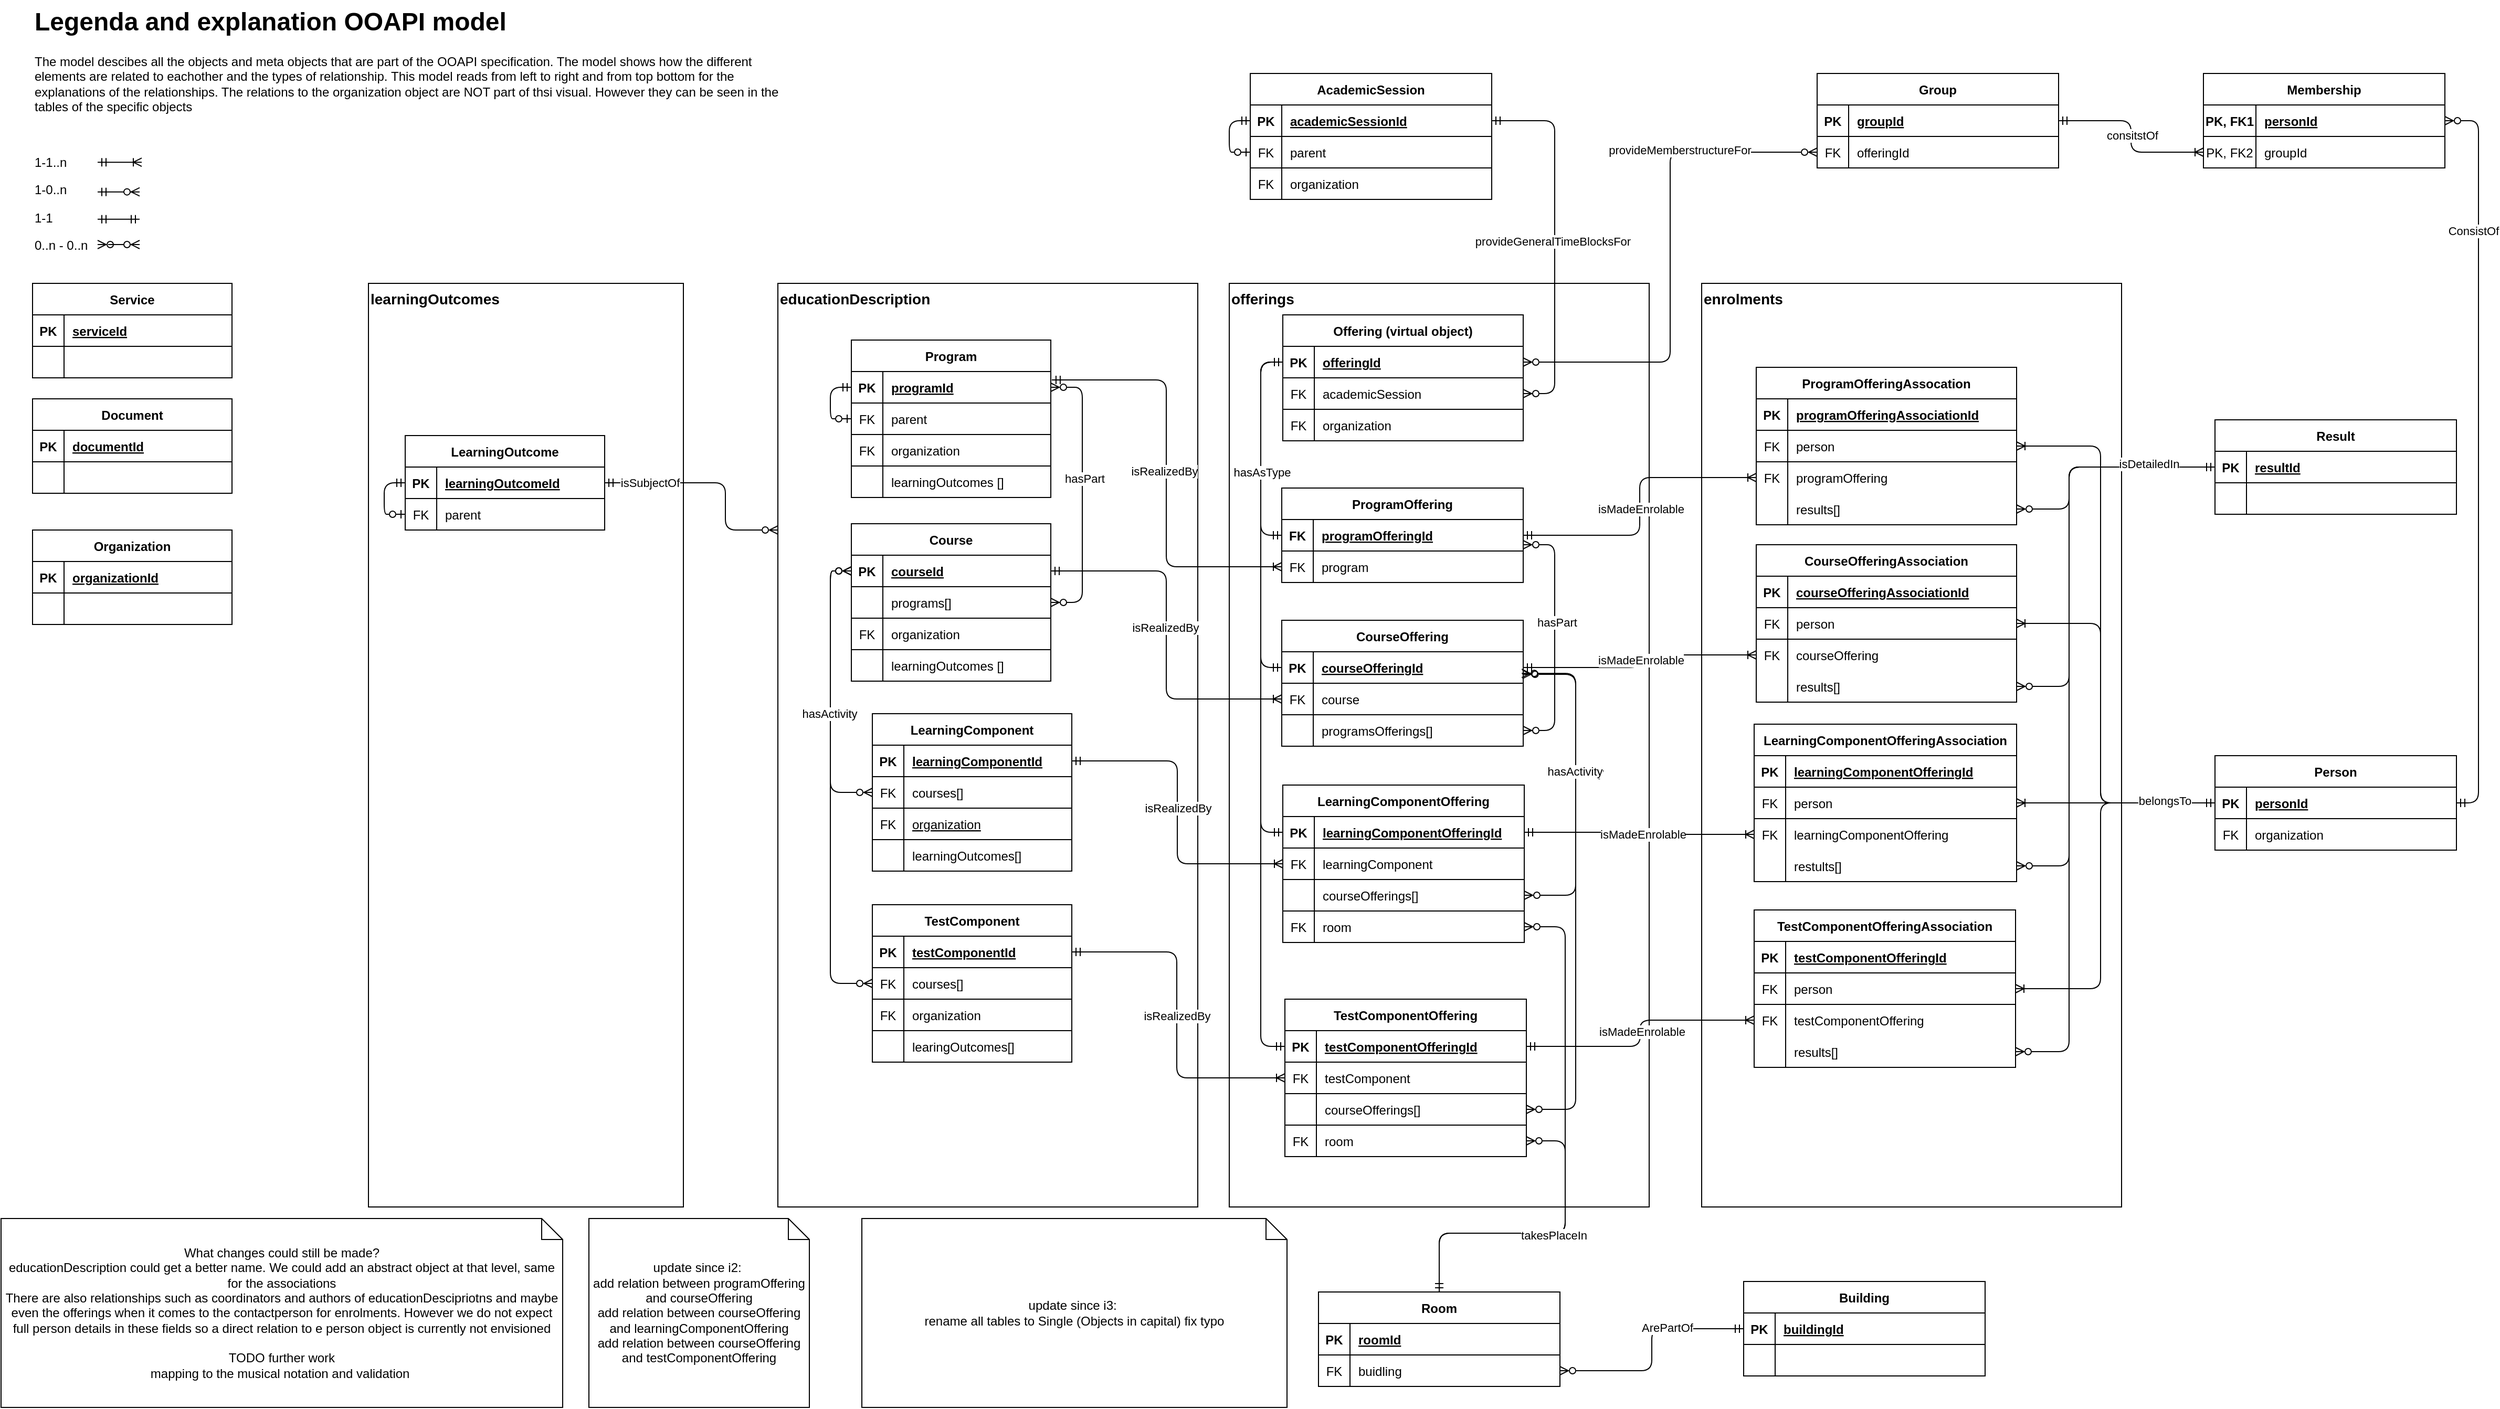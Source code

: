 <mxfile version="27.0.9">
  <diagram id="R2lEEEUBdFMjLlhIrx00" name="Page-1">
    <mxGraphModel dx="2133" dy="2080" grid="1" gridSize="10" guides="1" tooltips="1" connect="1" arrows="1" fold="1" page="1" pageScale="1" pageWidth="827" pageHeight="1169" math="0" shadow="0" extFonts="Permanent Marker^https://fonts.googleapis.com/css?family=Permanent+Marker">
      <root>
        <mxCell id="0" />
        <mxCell id="1" parent="0" />
        <mxCell id="uOkrZp9zEzWbIRnn9URp-36" value="&lt;font style=&quot;font-size: 14px;&quot;&gt;&lt;b&gt;offerings&lt;/b&gt;&lt;/font&gt;" style="rounded=0;whiteSpace=wrap;html=1;align=left;verticalAlign=top;" parent="1" vertex="1">
          <mxGeometry x="440" y="-100" width="400" height="880" as="geometry" />
        </mxCell>
        <mxCell id="uOkrZp9zEzWbIRnn9URp-35" value="&lt;font style=&quot;font-size: 14px;&quot;&gt;&lt;b&gt;educationDescription&lt;/b&gt;&lt;/font&gt;" style="rounded=0;whiteSpace=wrap;html=1;align=left;verticalAlign=top;" parent="1" vertex="1">
          <mxGeometry x="10" y="-100" width="400" height="880" as="geometry" />
        </mxCell>
        <mxCell id="C-vyLk0tnHw3VtMMgP7b-1" value="" style="edgeStyle=entityRelationEdgeStyle;endArrow=ERzeroToMany;startArrow=ERzeroToMany;endFill=1;startFill=0;entryX=1;entryY=0.5;entryDx=0;entryDy=0;exitX=1;exitY=0.5;exitDx=0;exitDy=0;" parent="1" source="C-vyLk0tnHw3VtMMgP7b-24" target="uOkrZp9zEzWbIRnn9URp-103" edge="1">
          <mxGeometry width="100" height="100" relative="1" as="geometry">
            <mxPoint x="270" y="-1" as="sourcePoint" />
            <mxPoint x="270" y="295.0" as="targetPoint" />
          </mxGeometry>
        </mxCell>
        <mxCell id="uOkrZp9zEzWbIRnn9URp-188" value="hasPart" style="edgeLabel;html=1;align=center;verticalAlign=middle;resizable=0;points=[];" parent="C-vyLk0tnHw3VtMMgP7b-1" vertex="1" connectable="0">
          <mxGeometry x="-0.122" y="2" relative="1" as="geometry">
            <mxPoint as="offset" />
          </mxGeometry>
        </mxCell>
        <mxCell id="C-vyLk0tnHw3VtMMgP7b-12" value="" style="edgeStyle=orthogonalEdgeStyle;endArrow=ERoneToMany;startArrow=ERmandOne;endFill=0;startFill=0;entryX=0;entryY=0.5;entryDx=0;entryDy=0;" parent="1" source="C-vyLk0tnHw3VtMMgP7b-3" target="1xa9u2UAUaI2z7iV1meD-7" edge="1">
          <mxGeometry width="100" height="100" relative="1" as="geometry">
            <mxPoint x="400" y="180" as="sourcePoint" />
            <mxPoint x="460" y="205" as="targetPoint" />
          </mxGeometry>
        </mxCell>
        <mxCell id="uOkrZp9zEzWbIRnn9URp-186" value="isRealizedBy" style="edgeLabel;html=1;align=center;verticalAlign=middle;resizable=0;points=[];" parent="C-vyLk0tnHw3VtMMgP7b-12" vertex="1" connectable="0">
          <mxGeometry x="-0.043" y="-1" relative="1" as="geometry">
            <mxPoint as="offset" />
          </mxGeometry>
        </mxCell>
        <mxCell id="C-vyLk0tnHw3VtMMgP7b-2" value="Course" style="shape=table;startSize=30;container=1;collapsible=1;childLayout=tableLayout;fixedRows=1;rowLines=0;fontStyle=1;align=center;resizeLast=1;" parent="1" vertex="1">
          <mxGeometry x="80" y="129" width="190" height="150" as="geometry">
            <mxRectangle x="80" y="170" width="80" height="30" as="alternateBounds" />
          </mxGeometry>
        </mxCell>
        <mxCell id="C-vyLk0tnHw3VtMMgP7b-3" value="" style="shape=partialRectangle;collapsible=0;dropTarget=0;pointerEvents=0;fillColor=none;points=[[0,0.5],[1,0.5]];portConstraint=eastwest;top=0;left=0;right=0;bottom=1;" parent="C-vyLk0tnHw3VtMMgP7b-2" vertex="1">
          <mxGeometry y="30" width="190" height="30" as="geometry" />
        </mxCell>
        <mxCell id="C-vyLk0tnHw3VtMMgP7b-4" value="PK" style="shape=partialRectangle;overflow=hidden;connectable=0;fillColor=none;top=0;left=0;bottom=0;right=0;fontStyle=1;" parent="C-vyLk0tnHw3VtMMgP7b-3" vertex="1">
          <mxGeometry width="30" height="30" as="geometry">
            <mxRectangle width="30" height="30" as="alternateBounds" />
          </mxGeometry>
        </mxCell>
        <mxCell id="C-vyLk0tnHw3VtMMgP7b-5" value="courseId" style="shape=partialRectangle;overflow=hidden;connectable=0;fillColor=none;top=0;left=0;bottom=0;right=0;align=left;spacingLeft=6;fontStyle=5;" parent="C-vyLk0tnHw3VtMMgP7b-3" vertex="1">
          <mxGeometry x="30" width="160" height="30" as="geometry">
            <mxRectangle width="160" height="30" as="alternateBounds" />
          </mxGeometry>
        </mxCell>
        <mxCell id="uOkrZp9zEzWbIRnn9URp-103" style="shape=partialRectangle;collapsible=0;dropTarget=0;pointerEvents=0;fillColor=none;points=[[0,0.5],[1,0.5]];portConstraint=eastwest;top=0;left=0;right=0;bottom=1;" parent="C-vyLk0tnHw3VtMMgP7b-2" vertex="1">
          <mxGeometry y="60" width="190" height="30" as="geometry" />
        </mxCell>
        <mxCell id="uOkrZp9zEzWbIRnn9URp-104" value="" style="shape=partialRectangle;overflow=hidden;connectable=0;fillColor=none;top=0;left=0;bottom=0;right=0;fontStyle=0;" parent="uOkrZp9zEzWbIRnn9URp-103" vertex="1">
          <mxGeometry width="30" height="30" as="geometry">
            <mxRectangle width="30" height="30" as="alternateBounds" />
          </mxGeometry>
        </mxCell>
        <mxCell id="uOkrZp9zEzWbIRnn9URp-105" value="programs[]" style="shape=partialRectangle;overflow=hidden;connectable=0;fillColor=none;top=0;left=0;bottom=0;right=0;align=left;spacingLeft=6;fontStyle=0;" parent="uOkrZp9zEzWbIRnn9URp-103" vertex="1">
          <mxGeometry x="30" width="160" height="30" as="geometry">
            <mxRectangle width="160" height="30" as="alternateBounds" />
          </mxGeometry>
        </mxCell>
        <mxCell id="uOkrZp9zEzWbIRnn9URp-320" style="shape=partialRectangle;collapsible=0;dropTarget=0;pointerEvents=0;fillColor=none;points=[[0,0.5],[1,0.5]];portConstraint=eastwest;top=0;left=0;right=0;bottom=1;" parent="C-vyLk0tnHw3VtMMgP7b-2" vertex="1">
          <mxGeometry y="90" width="190" height="30" as="geometry" />
        </mxCell>
        <mxCell id="uOkrZp9zEzWbIRnn9URp-321" value="FK" style="shape=partialRectangle;overflow=hidden;connectable=0;fillColor=none;top=0;left=0;bottom=0;right=0;fontStyle=0;" parent="uOkrZp9zEzWbIRnn9URp-320" vertex="1">
          <mxGeometry width="30" height="30" as="geometry">
            <mxRectangle width="30" height="30" as="alternateBounds" />
          </mxGeometry>
        </mxCell>
        <mxCell id="uOkrZp9zEzWbIRnn9URp-322" value="organization" style="shape=partialRectangle;overflow=hidden;connectable=0;fillColor=none;top=0;left=0;bottom=0;right=0;align=left;spacingLeft=6;fontStyle=0;" parent="uOkrZp9zEzWbIRnn9URp-320" vertex="1">
          <mxGeometry x="30" width="160" height="30" as="geometry">
            <mxRectangle width="160" height="30" as="alternateBounds" />
          </mxGeometry>
        </mxCell>
        <mxCell id="uOkrZp9zEzWbIRnn9URp-106" style="shape=partialRectangle;collapsible=0;dropTarget=0;pointerEvents=0;fillColor=none;points=[[0,0.5],[1,0.5]];portConstraint=eastwest;top=0;left=0;right=0;bottom=1;" parent="C-vyLk0tnHw3VtMMgP7b-2" vertex="1">
          <mxGeometry y="120" width="190" height="30" as="geometry" />
        </mxCell>
        <mxCell id="uOkrZp9zEzWbIRnn9URp-107" style="shape=partialRectangle;overflow=hidden;connectable=0;fillColor=none;top=0;left=0;bottom=0;right=0;fontStyle=1;" parent="uOkrZp9zEzWbIRnn9URp-106" vertex="1">
          <mxGeometry width="30" height="30" as="geometry">
            <mxRectangle width="30" height="30" as="alternateBounds" />
          </mxGeometry>
        </mxCell>
        <mxCell id="uOkrZp9zEzWbIRnn9URp-108" value="learningOutcomes []" style="shape=partialRectangle;overflow=hidden;connectable=0;fillColor=none;top=0;left=0;bottom=0;right=0;align=left;spacingLeft=6;fontStyle=0;" parent="uOkrZp9zEzWbIRnn9URp-106" vertex="1">
          <mxGeometry x="30" width="160" height="30" as="geometry">
            <mxRectangle width="160" height="30" as="alternateBounds" />
          </mxGeometry>
        </mxCell>
        <mxCell id="C-vyLk0tnHw3VtMMgP7b-13" value="CourseOffering" style="shape=table;startSize=30;container=1;collapsible=1;childLayout=tableLayout;fixedRows=1;rowLines=0;fontStyle=1;align=center;resizeLast=1;" parent="1" vertex="1">
          <mxGeometry x="490" y="221" width="230" height="120" as="geometry" />
        </mxCell>
        <mxCell id="C-vyLk0tnHw3VtMMgP7b-14" value="" style="shape=partialRectangle;collapsible=0;dropTarget=0;pointerEvents=0;fillColor=none;points=[[0,0.5],[1,0.5]];portConstraint=eastwest;top=0;left=0;right=0;bottom=1;" parent="C-vyLk0tnHw3VtMMgP7b-13" vertex="1">
          <mxGeometry y="30" width="230" height="30" as="geometry" />
        </mxCell>
        <mxCell id="C-vyLk0tnHw3VtMMgP7b-15" value="PK" style="shape=partialRectangle;overflow=hidden;connectable=0;fillColor=none;top=0;left=0;bottom=0;right=0;fontStyle=1;" parent="C-vyLk0tnHw3VtMMgP7b-14" vertex="1">
          <mxGeometry width="30" height="30" as="geometry">
            <mxRectangle width="30" height="30" as="alternateBounds" />
          </mxGeometry>
        </mxCell>
        <mxCell id="C-vyLk0tnHw3VtMMgP7b-16" value="courseOfferingId" style="shape=partialRectangle;overflow=hidden;connectable=0;fillColor=none;top=0;left=0;bottom=0;right=0;align=left;spacingLeft=6;fontStyle=5;" parent="C-vyLk0tnHw3VtMMgP7b-14" vertex="1">
          <mxGeometry x="30" width="200" height="30" as="geometry">
            <mxRectangle width="200" height="30" as="alternateBounds" />
          </mxGeometry>
        </mxCell>
        <mxCell id="1xa9u2UAUaI2z7iV1meD-7" style="shape=partialRectangle;collapsible=0;dropTarget=0;pointerEvents=0;fillColor=none;points=[[0,0.5],[1,0.5]];portConstraint=eastwest;top=0;left=0;right=0;bottom=1;" parent="C-vyLk0tnHw3VtMMgP7b-13" vertex="1">
          <mxGeometry y="60" width="230" height="30" as="geometry" />
        </mxCell>
        <mxCell id="1xa9u2UAUaI2z7iV1meD-8" value="FK" style="shape=partialRectangle;overflow=hidden;connectable=0;fillColor=none;top=0;left=0;bottom=0;right=0;fontStyle=0;" parent="1xa9u2UAUaI2z7iV1meD-7" vertex="1">
          <mxGeometry width="30" height="30" as="geometry">
            <mxRectangle width="30" height="30" as="alternateBounds" />
          </mxGeometry>
        </mxCell>
        <mxCell id="1xa9u2UAUaI2z7iV1meD-9" value="course" style="shape=partialRectangle;overflow=hidden;connectable=0;fillColor=none;top=0;left=0;bottom=0;right=0;align=left;spacingLeft=6;fontStyle=0;" parent="1xa9u2UAUaI2z7iV1meD-7" vertex="1">
          <mxGeometry x="30" width="200" height="30" as="geometry">
            <mxRectangle width="200" height="30" as="alternateBounds" />
          </mxGeometry>
        </mxCell>
        <mxCell id="C-vyLk0tnHw3VtMMgP7b-17" value="" style="shape=partialRectangle;collapsible=0;dropTarget=0;pointerEvents=0;fillColor=none;points=[[0,0.5],[1,0.5]];portConstraint=eastwest;top=0;left=0;right=0;bottom=0;" parent="C-vyLk0tnHw3VtMMgP7b-13" vertex="1">
          <mxGeometry y="90" width="230" height="30" as="geometry" />
        </mxCell>
        <mxCell id="C-vyLk0tnHw3VtMMgP7b-18" value="" style="shape=partialRectangle;overflow=hidden;connectable=0;fillColor=none;top=0;left=0;bottom=0;right=0;" parent="C-vyLk0tnHw3VtMMgP7b-17" vertex="1">
          <mxGeometry width="30" height="30" as="geometry">
            <mxRectangle width="30" height="30" as="alternateBounds" />
          </mxGeometry>
        </mxCell>
        <mxCell id="C-vyLk0tnHw3VtMMgP7b-19" value="programsOfferings[]" style="shape=partialRectangle;overflow=hidden;connectable=0;fillColor=none;top=0;left=0;bottom=0;right=0;align=left;spacingLeft=6;" parent="C-vyLk0tnHw3VtMMgP7b-17" vertex="1">
          <mxGeometry x="30" width="200" height="30" as="geometry">
            <mxRectangle width="200" height="30" as="alternateBounds" />
          </mxGeometry>
        </mxCell>
        <mxCell id="uOkrZp9zEzWbIRnn9URp-4" value="LearningComponent" style="shape=table;startSize=30;container=1;collapsible=1;childLayout=tableLayout;fixedRows=1;rowLines=0;fontStyle=1;align=center;resizeLast=1;" parent="1" vertex="1">
          <mxGeometry x="100" y="310" width="190" height="150.0" as="geometry">
            <mxRectangle x="100" y="311" width="150" height="30" as="alternateBounds" />
          </mxGeometry>
        </mxCell>
        <mxCell id="uOkrZp9zEzWbIRnn9URp-5" value="" style="shape=partialRectangle;collapsible=0;dropTarget=0;pointerEvents=0;fillColor=none;points=[[0,0.5],[1,0.5]];portConstraint=eastwest;top=0;left=0;right=0;bottom=1;" parent="uOkrZp9zEzWbIRnn9URp-4" vertex="1">
          <mxGeometry y="30" width="190" height="30" as="geometry" />
        </mxCell>
        <mxCell id="uOkrZp9zEzWbIRnn9URp-6" value="PK" style="shape=partialRectangle;overflow=hidden;connectable=0;fillColor=none;top=0;left=0;bottom=0;right=0;fontStyle=1;" parent="uOkrZp9zEzWbIRnn9URp-5" vertex="1">
          <mxGeometry width="30" height="30" as="geometry">
            <mxRectangle width="30" height="30" as="alternateBounds" />
          </mxGeometry>
        </mxCell>
        <mxCell id="uOkrZp9zEzWbIRnn9URp-7" value="learningComponentId" style="shape=partialRectangle;overflow=hidden;connectable=0;fillColor=none;top=0;left=0;bottom=0;right=0;align=left;spacingLeft=6;fontStyle=5;" parent="uOkrZp9zEzWbIRnn9URp-5" vertex="1">
          <mxGeometry x="30" width="160" height="30" as="geometry">
            <mxRectangle width="160" height="30" as="alternateBounds" />
          </mxGeometry>
        </mxCell>
        <mxCell id="uOkrZp9zEzWbIRnn9URp-323" style="shape=partialRectangle;collapsible=0;dropTarget=0;pointerEvents=0;fillColor=none;points=[[0,0.5],[1,0.5]];portConstraint=eastwest;top=0;left=0;right=0;bottom=1;" parent="uOkrZp9zEzWbIRnn9URp-4" vertex="1">
          <mxGeometry y="60" width="190" height="30" as="geometry" />
        </mxCell>
        <mxCell id="uOkrZp9zEzWbIRnn9URp-324" value="FK" style="shape=partialRectangle;overflow=hidden;connectable=0;fillColor=none;top=0;left=0;bottom=0;right=0;fontStyle=0;" parent="uOkrZp9zEzWbIRnn9URp-323" vertex="1">
          <mxGeometry width="30" height="30" as="geometry">
            <mxRectangle width="30" height="30" as="alternateBounds" />
          </mxGeometry>
        </mxCell>
        <mxCell id="uOkrZp9zEzWbIRnn9URp-325" value="courses[]" style="shape=partialRectangle;overflow=hidden;connectable=0;fillColor=none;top=0;left=0;bottom=0;right=0;align=left;spacingLeft=6;fontStyle=0;" parent="uOkrZp9zEzWbIRnn9URp-323" vertex="1">
          <mxGeometry x="30" width="160" height="30" as="geometry">
            <mxRectangle width="160" height="30" as="alternateBounds" />
          </mxGeometry>
        </mxCell>
        <mxCell id="uOkrZp9zEzWbIRnn9URp-326" style="shape=partialRectangle;collapsible=0;dropTarget=0;pointerEvents=0;fillColor=none;points=[[0,0.5],[1,0.5]];portConstraint=eastwest;top=0;left=0;right=0;bottom=1;" parent="uOkrZp9zEzWbIRnn9URp-4" vertex="1">
          <mxGeometry y="90" width="190" height="30" as="geometry" />
        </mxCell>
        <mxCell id="uOkrZp9zEzWbIRnn9URp-327" value="FK" style="shape=partialRectangle;overflow=hidden;connectable=0;fillColor=none;top=0;left=0;bottom=0;right=0;fontStyle=0;" parent="uOkrZp9zEzWbIRnn9URp-326" vertex="1">
          <mxGeometry width="30" height="30" as="geometry">
            <mxRectangle width="30" height="30" as="alternateBounds" />
          </mxGeometry>
        </mxCell>
        <mxCell id="uOkrZp9zEzWbIRnn9URp-328" value="organization" style="shape=partialRectangle;overflow=hidden;connectable=0;fillColor=none;top=0;left=0;bottom=0;right=0;align=left;spacingLeft=6;fontStyle=4;" parent="uOkrZp9zEzWbIRnn9URp-326" vertex="1">
          <mxGeometry x="30" width="160" height="30" as="geometry">
            <mxRectangle width="160" height="30" as="alternateBounds" />
          </mxGeometry>
        </mxCell>
        <mxCell id="uOkrZp9zEzWbIRnn9URp-8" value="" style="shape=partialRectangle;collapsible=0;dropTarget=0;pointerEvents=0;fillColor=none;points=[[0,0.5],[1,0.5]];portConstraint=eastwest;top=0;left=0;right=0;bottom=0;" parent="uOkrZp9zEzWbIRnn9URp-4" vertex="1">
          <mxGeometry y="120" width="190" height="30" as="geometry" />
        </mxCell>
        <mxCell id="uOkrZp9zEzWbIRnn9URp-9" value="" style="shape=partialRectangle;overflow=hidden;connectable=0;fillColor=none;top=0;left=0;bottom=0;right=0;" parent="uOkrZp9zEzWbIRnn9URp-8" vertex="1">
          <mxGeometry width="30" height="30" as="geometry">
            <mxRectangle width="30" height="30" as="alternateBounds" />
          </mxGeometry>
        </mxCell>
        <mxCell id="uOkrZp9zEzWbIRnn9URp-10" value="learningOutcomes[]" style="shape=partialRectangle;overflow=hidden;connectable=0;fillColor=none;top=0;left=0;bottom=0;right=0;align=left;spacingLeft=6;" parent="uOkrZp9zEzWbIRnn9URp-8" vertex="1">
          <mxGeometry x="30" width="160" height="30" as="geometry">
            <mxRectangle width="160" height="30" as="alternateBounds" />
          </mxGeometry>
        </mxCell>
        <mxCell id="uOkrZp9zEzWbIRnn9URp-26" style="edgeStyle=orthogonalEdgeStyle;rounded=1;orthogonalLoop=1;jettySize=auto;html=1;exitX=0;exitY=0.5;exitDx=0;exitDy=0;startArrow=ERzeroToMany;startFill=0;endArrow=ERzeroToMany;endFill=0;curved=0;entryX=0;entryY=0.5;entryDx=0;entryDy=0;" parent="1" source="uOkrZp9zEzWbIRnn9URp-323" target="C-vyLk0tnHw3VtMMgP7b-3" edge="1">
          <mxGeometry relative="1" as="geometry" />
        </mxCell>
        <mxCell id="C-vyLk0tnHw3VtMMgP7b-23" value="Program" style="shape=table;startSize=30;container=1;collapsible=1;childLayout=tableLayout;fixedRows=1;rowLines=0;fontStyle=1;align=center;resizeLast=1;" parent="1" vertex="1">
          <mxGeometry x="80" y="-46" width="190" height="150" as="geometry">
            <mxRectangle x="80" y="30" width="90" height="30" as="alternateBounds" />
          </mxGeometry>
        </mxCell>
        <mxCell id="C-vyLk0tnHw3VtMMgP7b-24" value="" style="shape=partialRectangle;collapsible=0;dropTarget=0;pointerEvents=0;fillColor=none;points=[[0,0.5],[1,0.5]];portConstraint=eastwest;top=0;left=0;right=0;bottom=1;" parent="C-vyLk0tnHw3VtMMgP7b-23" vertex="1">
          <mxGeometry y="30" width="190" height="30" as="geometry" />
        </mxCell>
        <mxCell id="C-vyLk0tnHw3VtMMgP7b-25" value="PK" style="shape=partialRectangle;overflow=hidden;connectable=0;fillColor=none;top=0;left=0;bottom=0;right=0;fontStyle=1;" parent="C-vyLk0tnHw3VtMMgP7b-24" vertex="1">
          <mxGeometry width="30" height="30" as="geometry">
            <mxRectangle width="30" height="30" as="alternateBounds" />
          </mxGeometry>
        </mxCell>
        <mxCell id="C-vyLk0tnHw3VtMMgP7b-26" value="programId" style="shape=partialRectangle;overflow=hidden;connectable=0;fillColor=none;top=0;left=0;bottom=0;right=0;align=left;spacingLeft=6;fontStyle=5;" parent="C-vyLk0tnHw3VtMMgP7b-24" vertex="1">
          <mxGeometry x="30" width="160" height="30" as="geometry">
            <mxRectangle width="160" height="30" as="alternateBounds" />
          </mxGeometry>
        </mxCell>
        <mxCell id="uOkrZp9zEzWbIRnn9URp-22" style="shape=partialRectangle;collapsible=0;dropTarget=0;pointerEvents=0;fillColor=none;points=[[0,0.5],[1,0.5]];portConstraint=eastwest;top=0;left=0;right=0;bottom=1;" parent="C-vyLk0tnHw3VtMMgP7b-23" vertex="1">
          <mxGeometry y="60" width="190" height="30" as="geometry" />
        </mxCell>
        <mxCell id="uOkrZp9zEzWbIRnn9URp-23" value="FK" style="shape=partialRectangle;overflow=hidden;connectable=0;fillColor=none;top=0;left=0;bottom=0;right=0;fontStyle=0;" parent="uOkrZp9zEzWbIRnn9URp-22" vertex="1">
          <mxGeometry width="30" height="30" as="geometry">
            <mxRectangle width="30" height="30" as="alternateBounds" />
          </mxGeometry>
        </mxCell>
        <mxCell id="uOkrZp9zEzWbIRnn9URp-24" value="parent" style="shape=partialRectangle;overflow=hidden;connectable=0;fillColor=none;top=0;left=0;bottom=0;right=0;align=left;spacingLeft=6;fontStyle=0;" parent="uOkrZp9zEzWbIRnn9URp-22" vertex="1">
          <mxGeometry x="30" width="160" height="30" as="geometry">
            <mxRectangle width="160" height="30" as="alternateBounds" />
          </mxGeometry>
        </mxCell>
        <mxCell id="uOkrZp9zEzWbIRnn9URp-317" style="shape=partialRectangle;collapsible=0;dropTarget=0;pointerEvents=0;fillColor=none;points=[[0,0.5],[1,0.5]];portConstraint=eastwest;top=0;left=0;right=0;bottom=1;" parent="C-vyLk0tnHw3VtMMgP7b-23" vertex="1">
          <mxGeometry y="90" width="190" height="30" as="geometry" />
        </mxCell>
        <mxCell id="uOkrZp9zEzWbIRnn9URp-318" value="FK" style="shape=partialRectangle;overflow=hidden;connectable=0;fillColor=none;top=0;left=0;bottom=0;right=0;fontStyle=0;" parent="uOkrZp9zEzWbIRnn9URp-317" vertex="1">
          <mxGeometry width="30" height="30" as="geometry">
            <mxRectangle width="30" height="30" as="alternateBounds" />
          </mxGeometry>
        </mxCell>
        <mxCell id="uOkrZp9zEzWbIRnn9URp-319" value="organization" style="shape=partialRectangle;overflow=hidden;connectable=0;fillColor=none;top=0;left=0;bottom=0;right=0;align=left;spacingLeft=6;fontStyle=0;" parent="uOkrZp9zEzWbIRnn9URp-317" vertex="1">
          <mxGeometry x="30" width="160" height="30" as="geometry">
            <mxRectangle width="160" height="30" as="alternateBounds" />
          </mxGeometry>
        </mxCell>
        <mxCell id="uOkrZp9zEzWbIRnn9URp-97" style="shape=partialRectangle;collapsible=0;dropTarget=0;pointerEvents=0;fillColor=none;points=[[0,0.5],[1,0.5]];portConstraint=eastwest;top=0;left=0;right=0;bottom=1;" parent="C-vyLk0tnHw3VtMMgP7b-23" vertex="1">
          <mxGeometry y="120" width="190" height="30" as="geometry" />
        </mxCell>
        <mxCell id="uOkrZp9zEzWbIRnn9URp-98" style="shape=partialRectangle;overflow=hidden;connectable=0;fillColor=none;top=0;left=0;bottom=0;right=0;fontStyle=0;" parent="uOkrZp9zEzWbIRnn9URp-97" vertex="1">
          <mxGeometry width="30" height="30" as="geometry">
            <mxRectangle width="30" height="30" as="alternateBounds" />
          </mxGeometry>
        </mxCell>
        <mxCell id="uOkrZp9zEzWbIRnn9URp-99" value="learningOutcomes []" style="shape=partialRectangle;overflow=hidden;connectable=0;fillColor=none;top=0;left=0;bottom=0;right=0;align=left;spacingLeft=6;fontStyle=0;" parent="uOkrZp9zEzWbIRnn9URp-97" vertex="1">
          <mxGeometry x="30" width="160" height="30" as="geometry">
            <mxRectangle width="160" height="30" as="alternateBounds" />
          </mxGeometry>
        </mxCell>
        <mxCell id="uOkrZp9zEzWbIRnn9URp-25" style="edgeStyle=orthogonalEdgeStyle;rounded=1;orthogonalLoop=1;jettySize=auto;html=1;exitX=0;exitY=0.5;exitDx=0;exitDy=0;endArrow=ERmandOne;startFill=0;startArrow=ERzeroToOne;endFill=0;curved=0;" parent="C-vyLk0tnHw3VtMMgP7b-23" source="uOkrZp9zEzWbIRnn9URp-22" target="C-vyLk0tnHw3VtMMgP7b-24" edge="1">
          <mxGeometry relative="1" as="geometry" />
        </mxCell>
        <mxCell id="uOkrZp9zEzWbIRnn9URp-27" value="TestComponent" style="shape=table;startSize=30;container=1;collapsible=1;childLayout=tableLayout;fixedRows=1;rowLines=0;fontStyle=1;align=center;resizeLast=1;" parent="1" vertex="1">
          <mxGeometry x="100" y="492" width="190" height="150" as="geometry">
            <mxRectangle x="120" y="460" width="130" height="30" as="alternateBounds" />
          </mxGeometry>
        </mxCell>
        <mxCell id="uOkrZp9zEzWbIRnn9URp-28" value="" style="shape=partialRectangle;collapsible=0;dropTarget=0;pointerEvents=0;fillColor=none;points=[[0,0.5],[1,0.5]];portConstraint=eastwest;top=0;left=0;right=0;bottom=1;" parent="uOkrZp9zEzWbIRnn9URp-27" vertex="1">
          <mxGeometry y="30" width="190" height="30" as="geometry" />
        </mxCell>
        <mxCell id="uOkrZp9zEzWbIRnn9URp-29" value="PK" style="shape=partialRectangle;overflow=hidden;connectable=0;fillColor=none;top=0;left=0;bottom=0;right=0;fontStyle=1;" parent="uOkrZp9zEzWbIRnn9URp-28" vertex="1">
          <mxGeometry width="30" height="30" as="geometry">
            <mxRectangle width="30" height="30" as="alternateBounds" />
          </mxGeometry>
        </mxCell>
        <mxCell id="uOkrZp9zEzWbIRnn9URp-30" value="testComponentId" style="shape=partialRectangle;overflow=hidden;connectable=0;fillColor=none;top=0;left=0;bottom=0;right=0;align=left;spacingLeft=6;fontStyle=5;" parent="uOkrZp9zEzWbIRnn9URp-28" vertex="1">
          <mxGeometry x="30" width="160" height="30" as="geometry">
            <mxRectangle width="160" height="30" as="alternateBounds" />
          </mxGeometry>
        </mxCell>
        <mxCell id="uOkrZp9zEzWbIRnn9URp-332" style="shape=partialRectangle;collapsible=0;dropTarget=0;pointerEvents=0;fillColor=none;points=[[0,0.5],[1,0.5]];portConstraint=eastwest;top=0;left=0;right=0;bottom=1;" parent="uOkrZp9zEzWbIRnn9URp-27" vertex="1">
          <mxGeometry y="60" width="190" height="30" as="geometry" />
        </mxCell>
        <mxCell id="uOkrZp9zEzWbIRnn9URp-333" value="FK" style="shape=partialRectangle;overflow=hidden;connectable=0;fillColor=none;top=0;left=0;bottom=0;right=0;fontStyle=0;" parent="uOkrZp9zEzWbIRnn9URp-332" vertex="1">
          <mxGeometry width="30" height="30" as="geometry">
            <mxRectangle width="30" height="30" as="alternateBounds" />
          </mxGeometry>
        </mxCell>
        <mxCell id="uOkrZp9zEzWbIRnn9URp-334" value="courses[]" style="shape=partialRectangle;overflow=hidden;connectable=0;fillColor=none;top=0;left=0;bottom=0;right=0;align=left;spacingLeft=6;fontStyle=0;" parent="uOkrZp9zEzWbIRnn9URp-332" vertex="1">
          <mxGeometry x="30" width="160" height="30" as="geometry">
            <mxRectangle width="160" height="30" as="alternateBounds" />
          </mxGeometry>
        </mxCell>
        <mxCell id="uOkrZp9zEzWbIRnn9URp-329" style="shape=partialRectangle;collapsible=0;dropTarget=0;pointerEvents=0;fillColor=none;points=[[0,0.5],[1,0.5]];portConstraint=eastwest;top=0;left=0;right=0;bottom=1;" parent="uOkrZp9zEzWbIRnn9URp-27" vertex="1">
          <mxGeometry y="90" width="190" height="30" as="geometry" />
        </mxCell>
        <mxCell id="uOkrZp9zEzWbIRnn9URp-330" value="FK" style="shape=partialRectangle;overflow=hidden;connectable=0;fillColor=none;top=0;left=0;bottom=0;right=0;fontStyle=0;" parent="uOkrZp9zEzWbIRnn9URp-329" vertex="1">
          <mxGeometry width="30" height="30" as="geometry">
            <mxRectangle width="30" height="30" as="alternateBounds" />
          </mxGeometry>
        </mxCell>
        <mxCell id="uOkrZp9zEzWbIRnn9URp-331" value="organization" style="shape=partialRectangle;overflow=hidden;connectable=0;fillColor=none;top=0;left=0;bottom=0;right=0;align=left;spacingLeft=6;fontStyle=0;" parent="uOkrZp9zEzWbIRnn9URp-329" vertex="1">
          <mxGeometry x="30" width="160" height="30" as="geometry">
            <mxRectangle width="160" height="30" as="alternateBounds" />
          </mxGeometry>
        </mxCell>
        <mxCell id="uOkrZp9zEzWbIRnn9URp-118" style="shape=partialRectangle;collapsible=0;dropTarget=0;pointerEvents=0;fillColor=none;points=[[0,0.5],[1,0.5]];portConstraint=eastwest;top=0;left=0;right=0;bottom=0;" parent="uOkrZp9zEzWbIRnn9URp-27" vertex="1">
          <mxGeometry y="120" width="190" height="30" as="geometry" />
        </mxCell>
        <mxCell id="uOkrZp9zEzWbIRnn9URp-119" style="shape=partialRectangle;overflow=hidden;connectable=0;fillColor=none;top=0;left=0;bottom=0;right=0;" parent="uOkrZp9zEzWbIRnn9URp-118" vertex="1">
          <mxGeometry width="30" height="30" as="geometry">
            <mxRectangle width="30" height="30" as="alternateBounds" />
          </mxGeometry>
        </mxCell>
        <mxCell id="uOkrZp9zEzWbIRnn9URp-120" value="learingOutcomes[]" style="shape=partialRectangle;overflow=hidden;connectable=0;fillColor=none;top=0;left=0;bottom=0;right=0;align=left;spacingLeft=6;" parent="uOkrZp9zEzWbIRnn9URp-118" vertex="1">
          <mxGeometry x="30" width="160" height="30" as="geometry">
            <mxRectangle width="160" height="30" as="alternateBounds" />
          </mxGeometry>
        </mxCell>
        <mxCell id="uOkrZp9zEzWbIRnn9URp-34" style="edgeStyle=orthogonalEdgeStyle;rounded=1;orthogonalLoop=1;jettySize=auto;html=1;startArrow=ERzeroToMany;startFill=0;endArrow=ERzeroToMany;endFill=0;curved=0;entryX=0;entryY=0.5;entryDx=0;entryDy=0;" parent="1" source="uOkrZp9zEzWbIRnn9URp-332" target="C-vyLk0tnHw3VtMMgP7b-3" edge="1">
          <mxGeometry relative="1" as="geometry">
            <mxPoint x="230" y="425" as="sourcePoint" />
            <mxPoint x="90" y="215" as="targetPoint" />
          </mxGeometry>
        </mxCell>
        <mxCell id="uOkrZp9zEzWbIRnn9URp-309" value="hasActivity" style="edgeLabel;html=1;align=center;verticalAlign=middle;resizable=0;points=[];" parent="uOkrZp9zEzWbIRnn9URp-34" vertex="1" connectable="0">
          <mxGeometry x="0.318" y="1" relative="1" as="geometry">
            <mxPoint y="1" as="offset" />
          </mxGeometry>
        </mxCell>
        <mxCell id="uOkrZp9zEzWbIRnn9URp-37" value="ProgramOffering" style="shape=table;startSize=30;container=1;collapsible=1;childLayout=tableLayout;fixedRows=1;rowLines=0;fontStyle=1;align=center;resizeLast=1;" parent="1" vertex="1">
          <mxGeometry x="490" y="95" width="230" height="90" as="geometry" />
        </mxCell>
        <mxCell id="uOkrZp9zEzWbIRnn9URp-38" value="" style="shape=partialRectangle;collapsible=0;dropTarget=0;pointerEvents=0;fillColor=none;points=[[0,0.5],[1,0.5]];portConstraint=eastwest;top=0;left=0;right=0;bottom=1;" parent="uOkrZp9zEzWbIRnn9URp-37" vertex="1">
          <mxGeometry y="30" width="230" height="30" as="geometry" />
        </mxCell>
        <mxCell id="uOkrZp9zEzWbIRnn9URp-39" value="FK" style="shape=partialRectangle;overflow=hidden;connectable=0;fillColor=none;top=0;left=0;bottom=0;right=0;fontStyle=1;" parent="uOkrZp9zEzWbIRnn9URp-38" vertex="1">
          <mxGeometry width="30" height="30" as="geometry">
            <mxRectangle width="30" height="30" as="alternateBounds" />
          </mxGeometry>
        </mxCell>
        <mxCell id="uOkrZp9zEzWbIRnn9URp-40" value="programOfferingId" style="shape=partialRectangle;overflow=hidden;connectable=0;fillColor=none;top=0;left=0;bottom=0;right=0;align=left;spacingLeft=6;fontStyle=5;" parent="uOkrZp9zEzWbIRnn9URp-38" vertex="1">
          <mxGeometry x="30" width="200" height="30" as="geometry">
            <mxRectangle width="200" height="30" as="alternateBounds" />
          </mxGeometry>
        </mxCell>
        <mxCell id="uOkrZp9zEzWbIRnn9URp-41" value="" style="shape=partialRectangle;collapsible=0;dropTarget=0;pointerEvents=0;fillColor=none;points=[[0,0.5],[1,0.5]];portConstraint=eastwest;top=0;left=0;right=0;bottom=0;" parent="uOkrZp9zEzWbIRnn9URp-37" vertex="1">
          <mxGeometry y="60" width="230" height="30" as="geometry" />
        </mxCell>
        <mxCell id="uOkrZp9zEzWbIRnn9URp-42" value="FK" style="shape=partialRectangle;overflow=hidden;connectable=0;fillColor=none;top=0;left=0;bottom=0;right=0;" parent="uOkrZp9zEzWbIRnn9URp-41" vertex="1">
          <mxGeometry width="30" height="30" as="geometry">
            <mxRectangle width="30" height="30" as="alternateBounds" />
          </mxGeometry>
        </mxCell>
        <mxCell id="uOkrZp9zEzWbIRnn9URp-43" value="program" style="shape=partialRectangle;overflow=hidden;connectable=0;fillColor=none;top=0;left=0;bottom=0;right=0;align=left;spacingLeft=6;" parent="uOkrZp9zEzWbIRnn9URp-41" vertex="1">
          <mxGeometry x="30" width="200" height="30" as="geometry">
            <mxRectangle width="200" height="30" as="alternateBounds" />
          </mxGeometry>
        </mxCell>
        <mxCell id="uOkrZp9zEzWbIRnn9URp-44" value="" style="edgeStyle=orthogonalEdgeStyle;endArrow=ERoneToMany;startArrow=ERmandOne;endFill=0;startFill=0;exitX=1.005;exitY=0.267;exitDx=0;exitDy=0;exitPerimeter=0;" parent="1" source="C-vyLk0tnHw3VtMMgP7b-24" target="uOkrZp9zEzWbIRnn9URp-41" edge="1">
          <mxGeometry width="100" height="100" relative="1" as="geometry">
            <mxPoint x="280" y="215" as="sourcePoint" />
            <mxPoint x="500" y="245" as="targetPoint" />
          </mxGeometry>
        </mxCell>
        <mxCell id="uOkrZp9zEzWbIRnn9URp-187" value="isRealizedBy" style="edgeLabel;html=1;align=center;verticalAlign=middle;resizable=0;points=[];" parent="uOkrZp9zEzWbIRnn9URp-44" vertex="1" connectable="0">
          <mxGeometry x="-0.013" y="-2" relative="1" as="geometry">
            <mxPoint as="offset" />
          </mxGeometry>
        </mxCell>
        <mxCell id="uOkrZp9zEzWbIRnn9URp-45" value="LearningComponentOffering" style="shape=table;startSize=30;container=1;collapsible=1;childLayout=tableLayout;fixedRows=1;rowLines=0;fontStyle=1;align=center;resizeLast=1;" parent="1" vertex="1">
          <mxGeometry x="491" y="378" width="230" height="150" as="geometry" />
        </mxCell>
        <mxCell id="uOkrZp9zEzWbIRnn9URp-46" value="" style="shape=partialRectangle;collapsible=0;dropTarget=0;pointerEvents=0;fillColor=none;points=[[0,0.5],[1,0.5]];portConstraint=eastwest;top=0;left=0;right=0;bottom=1;" parent="uOkrZp9zEzWbIRnn9URp-45" vertex="1">
          <mxGeometry y="30" width="230" height="30" as="geometry" />
        </mxCell>
        <mxCell id="uOkrZp9zEzWbIRnn9URp-47" value="PK" style="shape=partialRectangle;overflow=hidden;connectable=0;fillColor=none;top=0;left=0;bottom=0;right=0;fontStyle=1;" parent="uOkrZp9zEzWbIRnn9URp-46" vertex="1">
          <mxGeometry width="30" height="30" as="geometry">
            <mxRectangle width="30" height="30" as="alternateBounds" />
          </mxGeometry>
        </mxCell>
        <mxCell id="uOkrZp9zEzWbIRnn9URp-48" value="learningComponentOfferingId" style="shape=partialRectangle;overflow=hidden;connectable=0;fillColor=none;top=0;left=0;bottom=0;right=0;align=left;spacingLeft=6;fontStyle=5;" parent="uOkrZp9zEzWbIRnn9URp-46" vertex="1">
          <mxGeometry x="30" width="200" height="30" as="geometry">
            <mxRectangle width="200" height="30" as="alternateBounds" />
          </mxGeometry>
        </mxCell>
        <mxCell id="uOkrZp9zEzWbIRnn9URp-261" style="shape=partialRectangle;collapsible=0;dropTarget=0;pointerEvents=0;fillColor=none;points=[[0,0.5],[1,0.5]];portConstraint=eastwest;top=0;left=0;right=0;bottom=1;" parent="uOkrZp9zEzWbIRnn9URp-45" vertex="1">
          <mxGeometry y="60" width="230" height="30" as="geometry" />
        </mxCell>
        <mxCell id="uOkrZp9zEzWbIRnn9URp-262" value="FK" style="shape=partialRectangle;overflow=hidden;connectable=0;fillColor=none;top=0;left=0;bottom=0;right=0;fontStyle=0;" parent="uOkrZp9zEzWbIRnn9URp-261" vertex="1">
          <mxGeometry width="30" height="30" as="geometry">
            <mxRectangle width="30" height="30" as="alternateBounds" />
          </mxGeometry>
        </mxCell>
        <mxCell id="uOkrZp9zEzWbIRnn9URp-263" value="learningComponent" style="shape=partialRectangle;overflow=hidden;connectable=0;fillColor=none;top=0;left=0;bottom=0;right=0;align=left;spacingLeft=6;fontStyle=0;" parent="uOkrZp9zEzWbIRnn9URp-261" vertex="1">
          <mxGeometry x="30" width="200" height="30" as="geometry">
            <mxRectangle width="200" height="30" as="alternateBounds" />
          </mxGeometry>
        </mxCell>
        <mxCell id="1xa9u2UAUaI2z7iV1meD-12" style="shape=partialRectangle;collapsible=0;dropTarget=0;pointerEvents=0;fillColor=none;points=[[0,0.5],[1,0.5]];portConstraint=eastwest;top=0;left=0;right=0;bottom=1;" parent="uOkrZp9zEzWbIRnn9URp-45" vertex="1">
          <mxGeometry y="90" width="230" height="30" as="geometry" />
        </mxCell>
        <mxCell id="1xa9u2UAUaI2z7iV1meD-13" style="shape=partialRectangle;overflow=hidden;connectable=0;fillColor=none;top=0;left=0;bottom=0;right=0;fontStyle=1;" parent="1xa9u2UAUaI2z7iV1meD-12" vertex="1">
          <mxGeometry width="30" height="30" as="geometry">
            <mxRectangle width="30" height="30" as="alternateBounds" />
          </mxGeometry>
        </mxCell>
        <mxCell id="1xa9u2UAUaI2z7iV1meD-14" value="courseOfferings[]" style="shape=partialRectangle;overflow=hidden;connectable=0;fillColor=none;top=0;left=0;bottom=0;right=0;align=left;spacingLeft=6;fontStyle=0;" parent="1xa9u2UAUaI2z7iV1meD-12" vertex="1">
          <mxGeometry x="30" width="200" height="30" as="geometry">
            <mxRectangle width="200" height="30" as="alternateBounds" />
          </mxGeometry>
        </mxCell>
        <mxCell id="uOkrZp9zEzWbIRnn9URp-49" value="" style="shape=partialRectangle;collapsible=0;dropTarget=0;pointerEvents=0;fillColor=none;points=[[0,0.5],[1,0.5]];portConstraint=eastwest;top=0;left=0;right=0;bottom=0;" parent="uOkrZp9zEzWbIRnn9URp-45" vertex="1">
          <mxGeometry y="120" width="230" height="30" as="geometry" />
        </mxCell>
        <mxCell id="uOkrZp9zEzWbIRnn9URp-50" value="FK" style="shape=partialRectangle;overflow=hidden;connectable=0;fillColor=none;top=0;left=0;bottom=0;right=0;" parent="uOkrZp9zEzWbIRnn9URp-49" vertex="1">
          <mxGeometry width="30" height="30" as="geometry">
            <mxRectangle width="30" height="30" as="alternateBounds" />
          </mxGeometry>
        </mxCell>
        <mxCell id="uOkrZp9zEzWbIRnn9URp-51" value="room" style="shape=partialRectangle;overflow=hidden;connectable=0;fillColor=none;top=0;left=0;bottom=0;right=0;align=left;spacingLeft=6;" parent="uOkrZp9zEzWbIRnn9URp-49" vertex="1">
          <mxGeometry x="30" width="200" height="30" as="geometry">
            <mxRectangle width="200" height="30" as="alternateBounds" />
          </mxGeometry>
        </mxCell>
        <mxCell id="uOkrZp9zEzWbIRnn9URp-52" value="TestComponentOffering" style="shape=table;startSize=30;container=1;collapsible=1;childLayout=tableLayout;fixedRows=1;rowLines=0;fontStyle=1;align=center;resizeLast=1;" parent="1" vertex="1">
          <mxGeometry x="493" y="582" width="230" height="150" as="geometry" />
        </mxCell>
        <mxCell id="uOkrZp9zEzWbIRnn9URp-53" value="" style="shape=partialRectangle;collapsible=0;dropTarget=0;pointerEvents=0;fillColor=none;points=[[0,0.5],[1,0.5]];portConstraint=eastwest;top=0;left=0;right=0;bottom=1;" parent="uOkrZp9zEzWbIRnn9URp-52" vertex="1">
          <mxGeometry y="30" width="230" height="30" as="geometry" />
        </mxCell>
        <mxCell id="uOkrZp9zEzWbIRnn9URp-54" value="PK" style="shape=partialRectangle;overflow=hidden;connectable=0;fillColor=none;top=0;left=0;bottom=0;right=0;fontStyle=1;" parent="uOkrZp9zEzWbIRnn9URp-53" vertex="1">
          <mxGeometry width="30" height="30" as="geometry">
            <mxRectangle width="30" height="30" as="alternateBounds" />
          </mxGeometry>
        </mxCell>
        <mxCell id="uOkrZp9zEzWbIRnn9URp-55" value="testComponentOfferingId" style="shape=partialRectangle;overflow=hidden;connectable=0;fillColor=none;top=0;left=0;bottom=0;right=0;align=left;spacingLeft=6;fontStyle=5;" parent="uOkrZp9zEzWbIRnn9URp-53" vertex="1">
          <mxGeometry x="30" width="200" height="30" as="geometry">
            <mxRectangle width="200" height="30" as="alternateBounds" />
          </mxGeometry>
        </mxCell>
        <mxCell id="uOkrZp9zEzWbIRnn9URp-265" style="shape=partialRectangle;collapsible=0;dropTarget=0;pointerEvents=0;fillColor=none;points=[[0,0.5],[1,0.5]];portConstraint=eastwest;top=0;left=0;right=0;bottom=1;" parent="uOkrZp9zEzWbIRnn9URp-52" vertex="1">
          <mxGeometry y="60" width="230" height="30" as="geometry" />
        </mxCell>
        <mxCell id="uOkrZp9zEzWbIRnn9URp-266" value="FK" style="shape=partialRectangle;overflow=hidden;connectable=0;fillColor=none;top=0;left=0;bottom=0;right=0;fontStyle=0;" parent="uOkrZp9zEzWbIRnn9URp-265" vertex="1">
          <mxGeometry width="30" height="30" as="geometry">
            <mxRectangle width="30" height="30" as="alternateBounds" />
          </mxGeometry>
        </mxCell>
        <mxCell id="uOkrZp9zEzWbIRnn9URp-267" value="testComponent" style="shape=partialRectangle;overflow=hidden;connectable=0;fillColor=none;top=0;left=0;bottom=0;right=0;align=left;spacingLeft=6;fontStyle=0;" parent="uOkrZp9zEzWbIRnn9URp-265" vertex="1">
          <mxGeometry x="30" width="200" height="30" as="geometry">
            <mxRectangle width="200" height="30" as="alternateBounds" />
          </mxGeometry>
        </mxCell>
        <mxCell id="1xa9u2UAUaI2z7iV1meD-18" style="shape=partialRectangle;collapsible=0;dropTarget=0;pointerEvents=0;fillColor=none;points=[[0,0.5],[1,0.5]];portConstraint=eastwest;top=0;left=0;right=0;bottom=1;" parent="uOkrZp9zEzWbIRnn9URp-52" vertex="1">
          <mxGeometry y="90" width="230" height="30" as="geometry" />
        </mxCell>
        <mxCell id="1xa9u2UAUaI2z7iV1meD-19" style="shape=partialRectangle;overflow=hidden;connectable=0;fillColor=none;top=0;left=0;bottom=0;right=0;fontStyle=0;" parent="1xa9u2UAUaI2z7iV1meD-18" vertex="1">
          <mxGeometry width="30" height="30" as="geometry">
            <mxRectangle width="30" height="30" as="alternateBounds" />
          </mxGeometry>
        </mxCell>
        <mxCell id="1xa9u2UAUaI2z7iV1meD-20" value="courseOfferings[]" style="shape=partialRectangle;overflow=hidden;connectable=0;fillColor=none;top=0;left=0;bottom=0;right=0;align=left;spacingLeft=6;fontStyle=0;" parent="1xa9u2UAUaI2z7iV1meD-18" vertex="1">
          <mxGeometry x="30" width="200" height="30" as="geometry">
            <mxRectangle width="200" height="30" as="alternateBounds" />
          </mxGeometry>
        </mxCell>
        <mxCell id="uOkrZp9zEzWbIRnn9URp-56" value="" style="shape=partialRectangle;collapsible=0;dropTarget=0;pointerEvents=0;fillColor=none;points=[[0,0.5],[1,0.5]];portConstraint=eastwest;top=0;left=0;right=0;bottom=0;" parent="uOkrZp9zEzWbIRnn9URp-52" vertex="1">
          <mxGeometry y="120" width="230" height="30" as="geometry" />
        </mxCell>
        <mxCell id="uOkrZp9zEzWbIRnn9URp-57" value="FK" style="shape=partialRectangle;overflow=hidden;connectable=0;fillColor=none;top=0;left=0;bottom=0;right=0;" parent="uOkrZp9zEzWbIRnn9URp-56" vertex="1">
          <mxGeometry width="30" height="30" as="geometry">
            <mxRectangle width="30" height="30" as="alternateBounds" />
          </mxGeometry>
        </mxCell>
        <mxCell id="uOkrZp9zEzWbIRnn9URp-58" value="room" style="shape=partialRectangle;overflow=hidden;connectable=0;fillColor=none;top=0;left=0;bottom=0;right=0;align=left;spacingLeft=6;" parent="uOkrZp9zEzWbIRnn9URp-56" vertex="1">
          <mxGeometry x="30" width="200" height="30" as="geometry">
            <mxRectangle width="200" height="30" as="alternateBounds" />
          </mxGeometry>
        </mxCell>
        <mxCell id="uOkrZp9zEzWbIRnn9URp-59" value="&lt;font style=&quot;font-size: 14px;&quot;&gt;&lt;b&gt;enrolments&lt;/b&gt;&lt;/font&gt;" style="rounded=0;whiteSpace=wrap;html=1;align=left;verticalAlign=top;" parent="1" vertex="1">
          <mxGeometry x="890" y="-100" width="400" height="880" as="geometry" />
        </mxCell>
        <mxCell id="uOkrZp9zEzWbIRnn9URp-60" value="CourseOfferingAssociation" style="shape=table;startSize=30;container=1;collapsible=1;childLayout=tableLayout;fixedRows=1;rowLines=0;fontStyle=1;align=center;resizeLast=1;" parent="1" vertex="1">
          <mxGeometry x="942" y="149" width="248" height="150" as="geometry" />
        </mxCell>
        <mxCell id="uOkrZp9zEzWbIRnn9URp-61" value="" style="shape=partialRectangle;collapsible=0;dropTarget=0;pointerEvents=0;fillColor=none;points=[[0,0.5],[1,0.5]];portConstraint=eastwest;top=0;left=0;right=0;bottom=1;" parent="uOkrZp9zEzWbIRnn9URp-60" vertex="1">
          <mxGeometry y="30" width="248" height="30" as="geometry" />
        </mxCell>
        <mxCell id="uOkrZp9zEzWbIRnn9URp-62" value="PK" style="shape=partialRectangle;overflow=hidden;connectable=0;fillColor=none;top=0;left=0;bottom=0;right=0;fontStyle=1;" parent="uOkrZp9zEzWbIRnn9URp-61" vertex="1">
          <mxGeometry width="30" height="30" as="geometry">
            <mxRectangle width="30" height="30" as="alternateBounds" />
          </mxGeometry>
        </mxCell>
        <mxCell id="uOkrZp9zEzWbIRnn9URp-63" value="courseOfferingAssociationId" style="shape=partialRectangle;overflow=hidden;connectable=0;fillColor=none;top=0;left=0;bottom=0;right=0;align=left;spacingLeft=6;fontStyle=5;" parent="uOkrZp9zEzWbIRnn9URp-61" vertex="1">
          <mxGeometry x="30" width="218" height="30" as="geometry">
            <mxRectangle width="218" height="30" as="alternateBounds" />
          </mxGeometry>
        </mxCell>
        <mxCell id="uOkrZp9zEzWbIRnn9URp-142" style="shape=partialRectangle;collapsible=0;dropTarget=0;pointerEvents=0;fillColor=none;points=[[0,0.5],[1,0.5]];portConstraint=eastwest;top=0;left=0;right=0;bottom=1;" parent="uOkrZp9zEzWbIRnn9URp-60" vertex="1">
          <mxGeometry y="60" width="248" height="30" as="geometry" />
        </mxCell>
        <mxCell id="uOkrZp9zEzWbIRnn9URp-143" value="FK" style="shape=partialRectangle;overflow=hidden;connectable=0;fillColor=none;top=0;left=0;bottom=0;right=0;fontStyle=0;" parent="uOkrZp9zEzWbIRnn9URp-142" vertex="1">
          <mxGeometry width="30" height="30" as="geometry">
            <mxRectangle width="30" height="30" as="alternateBounds" />
          </mxGeometry>
        </mxCell>
        <mxCell id="uOkrZp9zEzWbIRnn9URp-144" value="person" style="shape=partialRectangle;overflow=hidden;connectable=0;fillColor=none;top=0;left=0;bottom=0;right=0;align=left;spacingLeft=6;fontStyle=0;" parent="uOkrZp9zEzWbIRnn9URp-142" vertex="1">
          <mxGeometry x="30" width="218" height="30" as="geometry">
            <mxRectangle width="218" height="30" as="alternateBounds" />
          </mxGeometry>
        </mxCell>
        <mxCell id="uOkrZp9zEzWbIRnn9URp-64" value="" style="shape=partialRectangle;collapsible=0;dropTarget=0;pointerEvents=0;fillColor=none;points=[[0,0.5],[1,0.5]];portConstraint=eastwest;top=0;left=0;right=0;bottom=0;" parent="uOkrZp9zEzWbIRnn9URp-60" vertex="1">
          <mxGeometry y="90" width="248" height="30" as="geometry" />
        </mxCell>
        <mxCell id="uOkrZp9zEzWbIRnn9URp-65" value="FK" style="shape=partialRectangle;overflow=hidden;connectable=0;fillColor=none;top=0;left=0;bottom=0;right=0;" parent="uOkrZp9zEzWbIRnn9URp-64" vertex="1">
          <mxGeometry width="30" height="30" as="geometry">
            <mxRectangle width="30" height="30" as="alternateBounds" />
          </mxGeometry>
        </mxCell>
        <mxCell id="uOkrZp9zEzWbIRnn9URp-66" value="courseOffering" style="shape=partialRectangle;overflow=hidden;connectable=0;fillColor=none;top=0;left=0;bottom=0;right=0;align=left;spacingLeft=6;" parent="uOkrZp9zEzWbIRnn9URp-64" vertex="1">
          <mxGeometry x="30" width="218" height="30" as="geometry">
            <mxRectangle width="218" height="30" as="alternateBounds" />
          </mxGeometry>
        </mxCell>
        <mxCell id="uOkrZp9zEzWbIRnn9URp-223" style="shape=partialRectangle;collapsible=0;dropTarget=0;pointerEvents=0;fillColor=none;points=[[0,0.5],[1,0.5]];portConstraint=eastwest;top=0;left=0;right=0;bottom=0;" parent="uOkrZp9zEzWbIRnn9URp-60" vertex="1">
          <mxGeometry y="120" width="248" height="30" as="geometry" />
        </mxCell>
        <mxCell id="uOkrZp9zEzWbIRnn9URp-224" style="shape=partialRectangle;overflow=hidden;connectable=0;fillColor=none;top=0;left=0;bottom=0;right=0;" parent="uOkrZp9zEzWbIRnn9URp-223" vertex="1">
          <mxGeometry width="30" height="30" as="geometry">
            <mxRectangle width="30" height="30" as="alternateBounds" />
          </mxGeometry>
        </mxCell>
        <mxCell id="uOkrZp9zEzWbIRnn9URp-225" value="results[]" style="shape=partialRectangle;overflow=hidden;connectable=0;fillColor=none;top=0;left=0;bottom=0;right=0;align=left;spacingLeft=6;" parent="uOkrZp9zEzWbIRnn9URp-223" vertex="1">
          <mxGeometry x="30" width="218" height="30" as="geometry">
            <mxRectangle width="218" height="30" as="alternateBounds" />
          </mxGeometry>
        </mxCell>
        <mxCell id="uOkrZp9zEzWbIRnn9URp-67" value="ProgramOfferingAssocation" style="shape=table;startSize=30;container=1;collapsible=1;childLayout=tableLayout;fixedRows=1;rowLines=0;fontStyle=1;align=center;resizeLast=1;" parent="1" vertex="1">
          <mxGeometry x="942" y="-20" width="248" height="150" as="geometry" />
        </mxCell>
        <mxCell id="uOkrZp9zEzWbIRnn9URp-68" value="" style="shape=partialRectangle;collapsible=0;dropTarget=0;pointerEvents=0;fillColor=none;points=[[0,0.5],[1,0.5]];portConstraint=eastwest;top=0;left=0;right=0;bottom=1;" parent="uOkrZp9zEzWbIRnn9URp-67" vertex="1">
          <mxGeometry y="30" width="248" height="30" as="geometry" />
        </mxCell>
        <mxCell id="uOkrZp9zEzWbIRnn9URp-69" value="PK" style="shape=partialRectangle;overflow=hidden;connectable=0;fillColor=none;top=0;left=0;bottom=0;right=0;fontStyle=1;" parent="uOkrZp9zEzWbIRnn9URp-68" vertex="1">
          <mxGeometry width="30" height="30" as="geometry">
            <mxRectangle width="30" height="30" as="alternateBounds" />
          </mxGeometry>
        </mxCell>
        <mxCell id="uOkrZp9zEzWbIRnn9URp-70" value="programOfferingAssociationId" style="shape=partialRectangle;overflow=hidden;connectable=0;fillColor=none;top=0;left=0;bottom=0;right=0;align=left;spacingLeft=6;fontStyle=5;" parent="uOkrZp9zEzWbIRnn9URp-68" vertex="1">
          <mxGeometry x="30" width="218" height="30" as="geometry">
            <mxRectangle width="218" height="30" as="alternateBounds" />
          </mxGeometry>
        </mxCell>
        <mxCell id="uOkrZp9zEzWbIRnn9URp-139" style="shape=partialRectangle;collapsible=0;dropTarget=0;pointerEvents=0;fillColor=none;points=[[0,0.5],[1,0.5]];portConstraint=eastwest;top=0;left=0;right=0;bottom=1;" parent="uOkrZp9zEzWbIRnn9URp-67" vertex="1">
          <mxGeometry y="60" width="248" height="30" as="geometry" />
        </mxCell>
        <mxCell id="uOkrZp9zEzWbIRnn9URp-140" value="FK" style="shape=partialRectangle;overflow=hidden;connectable=0;fillColor=none;top=0;left=0;bottom=0;right=0;fontStyle=0;" parent="uOkrZp9zEzWbIRnn9URp-139" vertex="1">
          <mxGeometry width="30" height="30" as="geometry">
            <mxRectangle width="30" height="30" as="alternateBounds" />
          </mxGeometry>
        </mxCell>
        <mxCell id="uOkrZp9zEzWbIRnn9URp-141" value="person" style="shape=partialRectangle;overflow=hidden;connectable=0;fillColor=none;top=0;left=0;bottom=0;right=0;align=left;spacingLeft=6;fontStyle=0;" parent="uOkrZp9zEzWbIRnn9URp-139" vertex="1">
          <mxGeometry x="30" width="218" height="30" as="geometry">
            <mxRectangle width="218" height="30" as="alternateBounds" />
          </mxGeometry>
        </mxCell>
        <mxCell id="uOkrZp9zEzWbIRnn9URp-71" value="" style="shape=partialRectangle;collapsible=0;dropTarget=0;pointerEvents=0;fillColor=none;points=[[0,0.5],[1,0.5]];portConstraint=eastwest;top=0;left=0;right=0;bottom=0;" parent="uOkrZp9zEzWbIRnn9URp-67" vertex="1">
          <mxGeometry y="90" width="248" height="30" as="geometry" />
        </mxCell>
        <mxCell id="uOkrZp9zEzWbIRnn9URp-72" value="FK" style="shape=partialRectangle;overflow=hidden;connectable=0;fillColor=none;top=0;left=0;bottom=0;right=0;" parent="uOkrZp9zEzWbIRnn9URp-71" vertex="1">
          <mxGeometry width="30" height="30" as="geometry">
            <mxRectangle width="30" height="30" as="alternateBounds" />
          </mxGeometry>
        </mxCell>
        <mxCell id="uOkrZp9zEzWbIRnn9URp-73" value="programOffering" style="shape=partialRectangle;overflow=hidden;connectable=0;fillColor=none;top=0;left=0;bottom=0;right=0;align=left;spacingLeft=6;" parent="uOkrZp9zEzWbIRnn9URp-71" vertex="1">
          <mxGeometry x="30" width="218" height="30" as="geometry">
            <mxRectangle width="218" height="30" as="alternateBounds" />
          </mxGeometry>
        </mxCell>
        <mxCell id="uOkrZp9zEzWbIRnn9URp-218" style="shape=partialRectangle;collapsible=0;dropTarget=0;pointerEvents=0;fillColor=none;points=[[0,0.5],[1,0.5]];portConstraint=eastwest;top=0;left=0;right=0;bottom=0;" parent="uOkrZp9zEzWbIRnn9URp-67" vertex="1">
          <mxGeometry y="120" width="248" height="30" as="geometry" />
        </mxCell>
        <mxCell id="uOkrZp9zEzWbIRnn9URp-219" style="shape=partialRectangle;overflow=hidden;connectable=0;fillColor=none;top=0;left=0;bottom=0;right=0;" parent="uOkrZp9zEzWbIRnn9URp-218" vertex="1">
          <mxGeometry width="30" height="30" as="geometry">
            <mxRectangle width="30" height="30" as="alternateBounds" />
          </mxGeometry>
        </mxCell>
        <mxCell id="uOkrZp9zEzWbIRnn9URp-220" value="results[]" style="shape=partialRectangle;overflow=hidden;connectable=0;fillColor=none;top=0;left=0;bottom=0;right=0;align=left;spacingLeft=6;" parent="uOkrZp9zEzWbIRnn9URp-218" vertex="1">
          <mxGeometry x="30" width="218" height="30" as="geometry">
            <mxRectangle width="218" height="30" as="alternateBounds" />
          </mxGeometry>
        </mxCell>
        <mxCell id="uOkrZp9zEzWbIRnn9URp-74" value="LearningComponentOfferingAssociation" style="shape=table;startSize=30;container=1;collapsible=1;childLayout=tableLayout;fixedRows=1;rowLines=0;fontStyle=1;align=center;resizeLast=1;" parent="1" vertex="1">
          <mxGeometry x="940" y="320" width="250" height="150" as="geometry" />
        </mxCell>
        <mxCell id="uOkrZp9zEzWbIRnn9URp-75" value="" style="shape=partialRectangle;collapsible=0;dropTarget=0;pointerEvents=0;fillColor=none;points=[[0,0.5],[1,0.5]];portConstraint=eastwest;top=0;left=0;right=0;bottom=1;" parent="uOkrZp9zEzWbIRnn9URp-74" vertex="1">
          <mxGeometry y="30" width="250" height="30" as="geometry" />
        </mxCell>
        <mxCell id="uOkrZp9zEzWbIRnn9URp-76" value="PK" style="shape=partialRectangle;overflow=hidden;connectable=0;fillColor=none;top=0;left=0;bottom=0;right=0;fontStyle=1;" parent="uOkrZp9zEzWbIRnn9URp-75" vertex="1">
          <mxGeometry width="30" height="30" as="geometry">
            <mxRectangle width="30" height="30" as="alternateBounds" />
          </mxGeometry>
        </mxCell>
        <mxCell id="uOkrZp9zEzWbIRnn9URp-77" value="learningComponentOfferingId" style="shape=partialRectangle;overflow=hidden;connectable=0;fillColor=none;top=0;left=0;bottom=0;right=0;align=left;spacingLeft=6;fontStyle=5;" parent="uOkrZp9zEzWbIRnn9URp-75" vertex="1">
          <mxGeometry x="30" width="220" height="30" as="geometry">
            <mxRectangle width="220" height="30" as="alternateBounds" />
          </mxGeometry>
        </mxCell>
        <mxCell id="uOkrZp9zEzWbIRnn9URp-145" style="shape=partialRectangle;collapsible=0;dropTarget=0;pointerEvents=0;fillColor=none;points=[[0,0.5],[1,0.5]];portConstraint=eastwest;top=0;left=0;right=0;bottom=1;" parent="uOkrZp9zEzWbIRnn9URp-74" vertex="1">
          <mxGeometry y="60" width="250" height="30" as="geometry" />
        </mxCell>
        <mxCell id="uOkrZp9zEzWbIRnn9URp-146" value="FK" style="shape=partialRectangle;overflow=hidden;connectable=0;fillColor=none;top=0;left=0;bottom=0;right=0;fontStyle=0;" parent="uOkrZp9zEzWbIRnn9URp-145" vertex="1">
          <mxGeometry width="30" height="30" as="geometry">
            <mxRectangle width="30" height="30" as="alternateBounds" />
          </mxGeometry>
        </mxCell>
        <mxCell id="uOkrZp9zEzWbIRnn9URp-147" value="person" style="shape=partialRectangle;overflow=hidden;connectable=0;fillColor=none;top=0;left=0;bottom=0;right=0;align=left;spacingLeft=6;fontStyle=0;" parent="uOkrZp9zEzWbIRnn9URp-145" vertex="1">
          <mxGeometry x="30" width="220" height="30" as="geometry">
            <mxRectangle width="220" height="30" as="alternateBounds" />
          </mxGeometry>
        </mxCell>
        <mxCell id="uOkrZp9zEzWbIRnn9URp-78" value="" style="shape=partialRectangle;collapsible=0;dropTarget=0;pointerEvents=0;fillColor=none;points=[[0,0.5],[1,0.5]];portConstraint=eastwest;top=0;left=0;right=0;bottom=0;" parent="uOkrZp9zEzWbIRnn9URp-74" vertex="1">
          <mxGeometry y="90" width="250" height="30" as="geometry" />
        </mxCell>
        <mxCell id="uOkrZp9zEzWbIRnn9URp-79" value="FK" style="shape=partialRectangle;overflow=hidden;connectable=0;fillColor=none;top=0;left=0;bottom=0;right=0;" parent="uOkrZp9zEzWbIRnn9URp-78" vertex="1">
          <mxGeometry width="30" height="30" as="geometry">
            <mxRectangle width="30" height="30" as="alternateBounds" />
          </mxGeometry>
        </mxCell>
        <mxCell id="uOkrZp9zEzWbIRnn9URp-80" value="learningComponentOffering" style="shape=partialRectangle;overflow=hidden;connectable=0;fillColor=none;top=0;left=0;bottom=0;right=0;align=left;spacingLeft=6;" parent="uOkrZp9zEzWbIRnn9URp-78" vertex="1">
          <mxGeometry x="30" width="220" height="30" as="geometry">
            <mxRectangle width="220" height="30" as="alternateBounds" />
          </mxGeometry>
        </mxCell>
        <mxCell id="uOkrZp9zEzWbIRnn9URp-229" style="shape=partialRectangle;collapsible=0;dropTarget=0;pointerEvents=0;fillColor=none;points=[[0,0.5],[1,0.5]];portConstraint=eastwest;top=0;left=0;right=0;bottom=0;" parent="uOkrZp9zEzWbIRnn9URp-74" vertex="1">
          <mxGeometry y="120" width="250" height="30" as="geometry" />
        </mxCell>
        <mxCell id="uOkrZp9zEzWbIRnn9URp-230" style="shape=partialRectangle;overflow=hidden;connectable=0;fillColor=none;top=0;left=0;bottom=0;right=0;" parent="uOkrZp9zEzWbIRnn9URp-229" vertex="1">
          <mxGeometry width="30" height="30" as="geometry">
            <mxRectangle width="30" height="30" as="alternateBounds" />
          </mxGeometry>
        </mxCell>
        <mxCell id="uOkrZp9zEzWbIRnn9URp-231" value="restults[]" style="shape=partialRectangle;overflow=hidden;connectable=0;fillColor=none;top=0;left=0;bottom=0;right=0;align=left;spacingLeft=6;" parent="uOkrZp9zEzWbIRnn9URp-229" vertex="1">
          <mxGeometry x="30" width="220" height="30" as="geometry">
            <mxRectangle width="220" height="30" as="alternateBounds" />
          </mxGeometry>
        </mxCell>
        <mxCell id="uOkrZp9zEzWbIRnn9URp-81" value="TestComponentOfferingAssociation" style="shape=table;startSize=30;container=1;collapsible=1;childLayout=tableLayout;fixedRows=1;rowLines=0;fontStyle=1;align=center;resizeLast=1;" parent="1" vertex="1">
          <mxGeometry x="940" y="497" width="249" height="150" as="geometry" />
        </mxCell>
        <mxCell id="uOkrZp9zEzWbIRnn9URp-82" value="" style="shape=partialRectangle;collapsible=0;dropTarget=0;pointerEvents=0;fillColor=none;points=[[0,0.5],[1,0.5]];portConstraint=eastwest;top=0;left=0;right=0;bottom=1;" parent="uOkrZp9zEzWbIRnn9URp-81" vertex="1">
          <mxGeometry y="30" width="249" height="30" as="geometry" />
        </mxCell>
        <mxCell id="uOkrZp9zEzWbIRnn9URp-83" value="PK" style="shape=partialRectangle;overflow=hidden;connectable=0;fillColor=none;top=0;left=0;bottom=0;right=0;fontStyle=1;" parent="uOkrZp9zEzWbIRnn9URp-82" vertex="1">
          <mxGeometry width="30" height="30" as="geometry">
            <mxRectangle width="30" height="30" as="alternateBounds" />
          </mxGeometry>
        </mxCell>
        <mxCell id="uOkrZp9zEzWbIRnn9URp-84" value="testComponentOfferingId" style="shape=partialRectangle;overflow=hidden;connectable=0;fillColor=none;top=0;left=0;bottom=0;right=0;align=left;spacingLeft=6;fontStyle=5;" parent="uOkrZp9zEzWbIRnn9URp-82" vertex="1">
          <mxGeometry x="30" width="219" height="30" as="geometry">
            <mxRectangle width="219" height="30" as="alternateBounds" />
          </mxGeometry>
        </mxCell>
        <mxCell id="uOkrZp9zEzWbIRnn9URp-148" style="shape=partialRectangle;collapsible=0;dropTarget=0;pointerEvents=0;fillColor=none;points=[[0,0.5],[1,0.5]];portConstraint=eastwest;top=0;left=0;right=0;bottom=1;" parent="uOkrZp9zEzWbIRnn9URp-81" vertex="1">
          <mxGeometry y="60" width="249" height="30" as="geometry" />
        </mxCell>
        <mxCell id="uOkrZp9zEzWbIRnn9URp-149" value="FK" style="shape=partialRectangle;overflow=hidden;connectable=0;fillColor=none;top=0;left=0;bottom=0;right=0;fontStyle=0;" parent="uOkrZp9zEzWbIRnn9URp-148" vertex="1">
          <mxGeometry width="30" height="30" as="geometry">
            <mxRectangle width="30" height="30" as="alternateBounds" />
          </mxGeometry>
        </mxCell>
        <mxCell id="uOkrZp9zEzWbIRnn9URp-150" value="person" style="shape=partialRectangle;overflow=hidden;connectable=0;fillColor=none;top=0;left=0;bottom=0;right=0;align=left;spacingLeft=6;fontStyle=0;" parent="uOkrZp9zEzWbIRnn9URp-148" vertex="1">
          <mxGeometry x="30" width="219" height="30" as="geometry">
            <mxRectangle width="219" height="30" as="alternateBounds" />
          </mxGeometry>
        </mxCell>
        <mxCell id="uOkrZp9zEzWbIRnn9URp-85" value="" style="shape=partialRectangle;collapsible=0;dropTarget=0;pointerEvents=0;fillColor=none;points=[[0,0.5],[1,0.5]];portConstraint=eastwest;top=0;left=0;right=0;bottom=0;" parent="uOkrZp9zEzWbIRnn9URp-81" vertex="1">
          <mxGeometry y="90" width="249" height="30" as="geometry" />
        </mxCell>
        <mxCell id="uOkrZp9zEzWbIRnn9URp-86" value="FK" style="shape=partialRectangle;overflow=hidden;connectable=0;fillColor=none;top=0;left=0;bottom=0;right=0;" parent="uOkrZp9zEzWbIRnn9URp-85" vertex="1">
          <mxGeometry width="30" height="30" as="geometry">
            <mxRectangle width="30" height="30" as="alternateBounds" />
          </mxGeometry>
        </mxCell>
        <mxCell id="uOkrZp9zEzWbIRnn9URp-87" value="testComponentOffering" style="shape=partialRectangle;overflow=hidden;connectable=0;fillColor=none;top=0;left=0;bottom=0;right=0;align=left;spacingLeft=6;" parent="uOkrZp9zEzWbIRnn9URp-85" vertex="1">
          <mxGeometry x="30" width="219" height="30" as="geometry">
            <mxRectangle width="219" height="30" as="alternateBounds" />
          </mxGeometry>
        </mxCell>
        <mxCell id="uOkrZp9zEzWbIRnn9URp-232" style="shape=partialRectangle;collapsible=0;dropTarget=0;pointerEvents=0;fillColor=none;points=[[0,0.5],[1,0.5]];portConstraint=eastwest;top=0;left=0;right=0;bottom=0;" parent="uOkrZp9zEzWbIRnn9URp-81" vertex="1">
          <mxGeometry y="120" width="249" height="30" as="geometry" />
        </mxCell>
        <mxCell id="uOkrZp9zEzWbIRnn9URp-233" style="shape=partialRectangle;overflow=hidden;connectable=0;fillColor=none;top=0;left=0;bottom=0;right=0;" parent="uOkrZp9zEzWbIRnn9URp-232" vertex="1">
          <mxGeometry width="30" height="30" as="geometry">
            <mxRectangle width="30" height="30" as="alternateBounds" />
          </mxGeometry>
        </mxCell>
        <mxCell id="uOkrZp9zEzWbIRnn9URp-234" value="results[]" style="shape=partialRectangle;overflow=hidden;connectable=0;fillColor=none;top=0;left=0;bottom=0;right=0;align=left;spacingLeft=6;" parent="uOkrZp9zEzWbIRnn9URp-232" vertex="1">
          <mxGeometry x="30" width="219" height="30" as="geometry">
            <mxRectangle width="219" height="30" as="alternateBounds" />
          </mxGeometry>
        </mxCell>
        <mxCell id="uOkrZp9zEzWbIRnn9URp-88" value="&lt;font style=&quot;font-size: 14px;&quot;&gt;&lt;b&gt;learningOutcomes&lt;/b&gt;&lt;/font&gt;" style="rounded=0;whiteSpace=wrap;html=1;align=left;verticalAlign=top;" parent="1" vertex="1">
          <mxGeometry x="-380" y="-100" width="300" height="880" as="geometry" />
        </mxCell>
        <mxCell id="uOkrZp9zEzWbIRnn9URp-89" value="LearningOutcome" style="shape=table;startSize=30;container=1;collapsible=1;childLayout=tableLayout;fixedRows=1;rowLines=0;fontStyle=1;align=center;resizeLast=1;" parent="1" vertex="1">
          <mxGeometry x="-345" y="45" width="190" height="90" as="geometry">
            <mxRectangle width="90" height="30" as="alternateBounds" />
          </mxGeometry>
        </mxCell>
        <mxCell id="uOkrZp9zEzWbIRnn9URp-90" value="" style="shape=partialRectangle;collapsible=0;dropTarget=0;pointerEvents=0;fillColor=none;points=[[0,0.5],[1,0.5]];portConstraint=eastwest;top=0;left=0;right=0;bottom=1;" parent="uOkrZp9zEzWbIRnn9URp-89" vertex="1">
          <mxGeometry y="30" width="190" height="30" as="geometry" />
        </mxCell>
        <mxCell id="uOkrZp9zEzWbIRnn9URp-91" value="PK" style="shape=partialRectangle;overflow=hidden;connectable=0;fillColor=none;top=0;left=0;bottom=0;right=0;fontStyle=1;" parent="uOkrZp9zEzWbIRnn9URp-90" vertex="1">
          <mxGeometry width="30" height="30" as="geometry">
            <mxRectangle width="30" height="30" as="alternateBounds" />
          </mxGeometry>
        </mxCell>
        <mxCell id="uOkrZp9zEzWbIRnn9URp-92" value="learningOutcomeId" style="shape=partialRectangle;overflow=hidden;connectable=0;fillColor=none;top=0;left=0;bottom=0;right=0;align=left;spacingLeft=6;fontStyle=5;" parent="uOkrZp9zEzWbIRnn9URp-90" vertex="1">
          <mxGeometry x="30" width="160" height="30" as="geometry">
            <mxRectangle width="160" height="30" as="alternateBounds" />
          </mxGeometry>
        </mxCell>
        <mxCell id="uOkrZp9zEzWbIRnn9URp-93" style="shape=partialRectangle;collapsible=0;dropTarget=0;pointerEvents=0;fillColor=none;points=[[0,0.5],[1,0.5]];portConstraint=eastwest;top=0;left=0;right=0;bottom=1;" parent="uOkrZp9zEzWbIRnn9URp-89" vertex="1">
          <mxGeometry y="60" width="190" height="30" as="geometry" />
        </mxCell>
        <mxCell id="uOkrZp9zEzWbIRnn9URp-94" value="FK" style="shape=partialRectangle;overflow=hidden;connectable=0;fillColor=none;top=0;left=0;bottom=0;right=0;fontStyle=0;" parent="uOkrZp9zEzWbIRnn9URp-93" vertex="1">
          <mxGeometry width="30" height="30" as="geometry">
            <mxRectangle width="30" height="30" as="alternateBounds" />
          </mxGeometry>
        </mxCell>
        <mxCell id="uOkrZp9zEzWbIRnn9URp-95" value="parent" style="shape=partialRectangle;overflow=hidden;connectable=0;fillColor=none;top=0;left=0;bottom=0;right=0;align=left;spacingLeft=6;fontStyle=0;" parent="uOkrZp9zEzWbIRnn9URp-93" vertex="1">
          <mxGeometry x="30" width="160" height="30" as="geometry">
            <mxRectangle width="160" height="30" as="alternateBounds" />
          </mxGeometry>
        </mxCell>
        <mxCell id="uOkrZp9zEzWbIRnn9URp-96" style="edgeStyle=orthogonalEdgeStyle;rounded=1;orthogonalLoop=1;jettySize=auto;html=1;exitX=0;exitY=0.5;exitDx=0;exitDy=0;endArrow=ERmandOne;startFill=0;startArrow=ERzeroToOne;endFill=0;curved=0;" parent="uOkrZp9zEzWbIRnn9URp-89" source="uOkrZp9zEzWbIRnn9URp-93" target="uOkrZp9zEzWbIRnn9URp-90" edge="1">
          <mxGeometry relative="1" as="geometry" />
        </mxCell>
        <mxCell id="uOkrZp9zEzWbIRnn9URp-125" style="edgeStyle=orthogonalEdgeStyle;rounded=1;orthogonalLoop=1;jettySize=auto;html=1;endArrow=ERmandOne;endFill=0;startArrow=ERzeroToMany;startFill=0;curved=0;entryX=1;entryY=0.5;entryDx=0;entryDy=0;" parent="1" source="uOkrZp9zEzWbIRnn9URp-35" target="uOkrZp9zEzWbIRnn9URp-90" edge="1">
          <mxGeometry relative="1" as="geometry">
            <Array as="points">
              <mxPoint x="-40" y="135" />
              <mxPoint x="-40" y="90" />
            </Array>
          </mxGeometry>
        </mxCell>
        <mxCell id="uOkrZp9zEzWbIRnn9URp-189" value="isSubjectOf" style="edgeLabel;html=1;align=center;verticalAlign=middle;resizable=0;points=[];" parent="uOkrZp9zEzWbIRnn9URp-125" vertex="1" connectable="0">
          <mxGeometry x="0.596" relative="1" as="geometry">
            <mxPoint as="offset" />
          </mxGeometry>
        </mxCell>
        <mxCell id="uOkrZp9zEzWbIRnn9URp-126" style="edgeStyle=orthogonalEdgeStyle;rounded=1;orthogonalLoop=1;jettySize=auto;html=1;exitX=1;exitY=0.5;exitDx=0;exitDy=0;entryX=0;entryY=0.5;entryDx=0;entryDy=0;endArrow=ERoneToMany;endFill=0;startArrow=ERmandOne;startFill=0;curved=0;" parent="1" source="uOkrZp9zEzWbIRnn9URp-5" target="uOkrZp9zEzWbIRnn9URp-261" edge="1">
          <mxGeometry relative="1" as="geometry" />
        </mxCell>
        <mxCell id="uOkrZp9zEzWbIRnn9URp-185" value="isRealizedBy" style="edgeLabel;html=1;align=center;verticalAlign=middle;resizable=0;points=[];" parent="uOkrZp9zEzWbIRnn9URp-126" vertex="1" connectable="0">
          <mxGeometry x="-0.03" relative="1" as="geometry">
            <mxPoint as="offset" />
          </mxGeometry>
        </mxCell>
        <mxCell id="uOkrZp9zEzWbIRnn9URp-127" style="edgeStyle=orthogonalEdgeStyle;rounded=1;orthogonalLoop=1;jettySize=auto;html=1;endArrow=ERoneToMany;endFill=0;startArrow=ERmandOne;startFill=0;curved=0;exitX=1;exitY=0.5;exitDx=0;exitDy=0;entryX=0;entryY=0.5;entryDx=0;entryDy=0;" parent="1" source="uOkrZp9zEzWbIRnn9URp-28" target="uOkrZp9zEzWbIRnn9URp-265" edge="1">
          <mxGeometry relative="1" as="geometry">
            <mxPoint x="320" y="530" as="sourcePoint" />
            <mxPoint x="520" y="559" as="targetPoint" />
            <Array as="points">
              <mxPoint x="390" y="537" />
              <mxPoint x="390" y="657" />
            </Array>
          </mxGeometry>
        </mxCell>
        <mxCell id="uOkrZp9zEzWbIRnn9URp-184" value="isRealizedBy" style="edgeLabel;html=1;align=center;verticalAlign=middle;resizable=0;points=[];" parent="uOkrZp9zEzWbIRnn9URp-127" vertex="1" connectable="0">
          <mxGeometry x="-0.004" relative="1" as="geometry">
            <mxPoint as="offset" />
          </mxGeometry>
        </mxCell>
        <mxCell id="uOkrZp9zEzWbIRnn9URp-128" style="edgeStyle=orthogonalEdgeStyle;rounded=1;orthogonalLoop=1;jettySize=auto;html=1;curved=0;endArrow=ERoneToMany;endFill=0;startArrow=ERmandOne;startFill=0;" parent="1" source="uOkrZp9zEzWbIRnn9URp-38" target="uOkrZp9zEzWbIRnn9URp-71" edge="1">
          <mxGeometry relative="1" as="geometry" />
        </mxCell>
        <mxCell id="uOkrZp9zEzWbIRnn9URp-191" value="isMadeEnrolable" style="edgeLabel;html=1;align=center;verticalAlign=middle;resizable=0;points=[];" parent="uOkrZp9zEzWbIRnn9URp-128" vertex="1" connectable="0">
          <mxGeometry x="-0.016" y="-1" relative="1" as="geometry">
            <mxPoint as="offset" />
          </mxGeometry>
        </mxCell>
        <mxCell id="uOkrZp9zEzWbIRnn9URp-129" style="edgeStyle=orthogonalEdgeStyle;rounded=1;orthogonalLoop=1;jettySize=auto;html=1;curved=0;endArrow=ERoneToMany;endFill=0;startArrow=ERmandOne;startFill=0;" parent="1" source="C-vyLk0tnHw3VtMMgP7b-14" target="uOkrZp9zEzWbIRnn9URp-64" edge="1">
          <mxGeometry relative="1" as="geometry">
            <mxPoint x="730" y="85" as="sourcePoint" />
            <mxPoint x="950" y="115" as="targetPoint" />
          </mxGeometry>
        </mxCell>
        <mxCell id="uOkrZp9zEzWbIRnn9URp-192" value="isMadeEnrolable" style="edgeLabel;html=1;align=center;verticalAlign=middle;resizable=0;points=[];" parent="uOkrZp9zEzWbIRnn9URp-129" vertex="1" connectable="0">
          <mxGeometry x="0.009" y="-1" relative="1" as="geometry">
            <mxPoint as="offset" />
          </mxGeometry>
        </mxCell>
        <mxCell id="uOkrZp9zEzWbIRnn9URp-130" style="edgeStyle=orthogonalEdgeStyle;rounded=1;orthogonalLoop=1;jettySize=auto;html=1;curved=0;endArrow=ERoneToMany;endFill=0;startArrow=ERmandOne;startFill=0;" parent="1" source="uOkrZp9zEzWbIRnn9URp-46" target="uOkrZp9zEzWbIRnn9URp-78" edge="1">
          <mxGeometry relative="1" as="geometry">
            <mxPoint x="740" y="300" as="sourcePoint" />
            <mxPoint x="960" y="330" as="targetPoint" />
          </mxGeometry>
        </mxCell>
        <mxCell id="uOkrZp9zEzWbIRnn9URp-193" value="isMadeEnrolable" style="edgeLabel;html=1;align=center;verticalAlign=middle;resizable=0;points=[];" parent="uOkrZp9zEzWbIRnn9URp-130" vertex="1" connectable="0">
          <mxGeometry x="0.041" relative="1" as="geometry">
            <mxPoint as="offset" />
          </mxGeometry>
        </mxCell>
        <mxCell id="uOkrZp9zEzWbIRnn9URp-131" style="edgeStyle=orthogonalEdgeStyle;rounded=1;orthogonalLoop=1;jettySize=auto;html=1;curved=0;endArrow=ERoneToMany;endFill=0;startArrow=ERmandOne;startFill=0;" parent="1" source="uOkrZp9zEzWbIRnn9URp-53" target="uOkrZp9zEzWbIRnn9URp-85" edge="1">
          <mxGeometry relative="1" as="geometry">
            <mxPoint x="750" y="450" as="sourcePoint" />
            <mxPoint x="970" y="480" as="targetPoint" />
          </mxGeometry>
        </mxCell>
        <mxCell id="uOkrZp9zEzWbIRnn9URp-194" value="isMadeEnrolable" style="edgeLabel;html=1;align=center;verticalAlign=middle;resizable=0;points=[];" parent="uOkrZp9zEzWbIRnn9URp-131" vertex="1" connectable="0">
          <mxGeometry x="0.015" y="-1" relative="1" as="geometry">
            <mxPoint as="offset" />
          </mxGeometry>
        </mxCell>
        <mxCell id="uOkrZp9zEzWbIRnn9URp-132" value="Person" style="shape=table;startSize=30;container=1;collapsible=1;childLayout=tableLayout;fixedRows=1;rowLines=0;fontStyle=1;align=center;resizeLast=1;" parent="1" vertex="1">
          <mxGeometry x="1379" y="350" width="230" height="90" as="geometry" />
        </mxCell>
        <mxCell id="uOkrZp9zEzWbIRnn9URp-133" value="" style="shape=partialRectangle;collapsible=0;dropTarget=0;pointerEvents=0;fillColor=none;points=[[0,0.5],[1,0.5]];portConstraint=eastwest;top=0;left=0;right=0;bottom=1;" parent="uOkrZp9zEzWbIRnn9URp-132" vertex="1">
          <mxGeometry y="30" width="230" height="30" as="geometry" />
        </mxCell>
        <mxCell id="uOkrZp9zEzWbIRnn9URp-134" value="PK" style="shape=partialRectangle;overflow=hidden;connectable=0;fillColor=none;top=0;left=0;bottom=0;right=0;fontStyle=1;" parent="uOkrZp9zEzWbIRnn9URp-133" vertex="1">
          <mxGeometry width="30" height="30" as="geometry">
            <mxRectangle width="30" height="30" as="alternateBounds" />
          </mxGeometry>
        </mxCell>
        <mxCell id="uOkrZp9zEzWbIRnn9URp-135" value="personId" style="shape=partialRectangle;overflow=hidden;connectable=0;fillColor=none;top=0;left=0;bottom=0;right=0;align=left;spacingLeft=6;fontStyle=5;" parent="uOkrZp9zEzWbIRnn9URp-133" vertex="1">
          <mxGeometry x="30" width="200" height="30" as="geometry">
            <mxRectangle width="200" height="30" as="alternateBounds" />
          </mxGeometry>
        </mxCell>
        <mxCell id="uOkrZp9zEzWbIRnn9URp-136" value="" style="shape=partialRectangle;collapsible=0;dropTarget=0;pointerEvents=0;fillColor=none;points=[[0,0.5],[1,0.5]];portConstraint=eastwest;top=0;left=0;right=0;bottom=0;" parent="uOkrZp9zEzWbIRnn9URp-132" vertex="1">
          <mxGeometry y="60" width="230" height="30" as="geometry" />
        </mxCell>
        <mxCell id="uOkrZp9zEzWbIRnn9URp-137" value="FK" style="shape=partialRectangle;overflow=hidden;connectable=0;fillColor=none;top=0;left=0;bottom=0;right=0;" parent="uOkrZp9zEzWbIRnn9URp-136" vertex="1">
          <mxGeometry width="30" height="30" as="geometry">
            <mxRectangle width="30" height="30" as="alternateBounds" />
          </mxGeometry>
        </mxCell>
        <mxCell id="uOkrZp9zEzWbIRnn9URp-138" value="organization" style="shape=partialRectangle;overflow=hidden;connectable=0;fillColor=none;top=0;left=0;bottom=0;right=0;align=left;spacingLeft=6;" parent="uOkrZp9zEzWbIRnn9URp-136" vertex="1">
          <mxGeometry x="30" width="200" height="30" as="geometry">
            <mxRectangle width="200" height="30" as="alternateBounds" />
          </mxGeometry>
        </mxCell>
        <mxCell id="uOkrZp9zEzWbIRnn9URp-151" style="edgeStyle=orthogonalEdgeStyle;rounded=1;orthogonalLoop=1;jettySize=auto;html=1;curved=0;endArrow=ERoneToMany;endFill=0;startArrow=ERone;startFill=0;exitX=0;exitY=0.5;exitDx=0;exitDy=0;" parent="1" source="uOkrZp9zEzWbIRnn9URp-133" target="uOkrZp9zEzWbIRnn9URp-148" edge="1">
          <mxGeometry relative="1" as="geometry">
            <mxPoint x="1230" y="282" as="sourcePoint" />
            <mxPoint x="1452" y="328" as="targetPoint" />
            <Array as="points">
              <mxPoint x="1270" y="395" />
              <mxPoint x="1270" y="572" />
            </Array>
          </mxGeometry>
        </mxCell>
        <mxCell id="uOkrZp9zEzWbIRnn9URp-152" style="edgeStyle=orthogonalEdgeStyle;rounded=1;orthogonalLoop=1;jettySize=auto;html=1;curved=0;endArrow=ERoneToMany;endFill=0;startArrow=ERone;startFill=0;" parent="1" source="uOkrZp9zEzWbIRnn9URp-133" target="uOkrZp9zEzWbIRnn9URp-145" edge="1">
          <mxGeometry relative="1" as="geometry">
            <mxPoint x="1360" y="85" as="sourcePoint" />
            <mxPoint x="1199" y="575" as="targetPoint" />
          </mxGeometry>
        </mxCell>
        <mxCell id="uOkrZp9zEzWbIRnn9URp-153" style="edgeStyle=orthogonalEdgeStyle;rounded=1;orthogonalLoop=1;jettySize=auto;html=1;curved=0;endArrow=ERoneToMany;endFill=0;startArrow=ERone;startFill=0;exitX=0;exitY=0.5;exitDx=0;exitDy=0;entryX=1;entryY=0.5;entryDx=0;entryDy=0;" parent="1" source="uOkrZp9zEzWbIRnn9URp-133" target="uOkrZp9zEzWbIRnn9URp-142" edge="1">
          <mxGeometry relative="1" as="geometry">
            <mxPoint x="1370" y="95" as="sourcePoint" />
            <mxPoint x="1209" y="585" as="targetPoint" />
            <Array as="points">
              <mxPoint x="1270" y="395" />
              <mxPoint x="1270" y="224" />
            </Array>
          </mxGeometry>
        </mxCell>
        <mxCell id="uOkrZp9zEzWbIRnn9URp-154" style="edgeStyle=orthogonalEdgeStyle;rounded=1;orthogonalLoop=1;jettySize=auto;html=1;curved=0;endArrow=ERoneToMany;endFill=0;startArrow=ERmandOne;startFill=0;exitX=0;exitY=0.5;exitDx=0;exitDy=0;entryX=1;entryY=0.5;entryDx=0;entryDy=0;" parent="1" source="uOkrZp9zEzWbIRnn9URp-133" target="uOkrZp9zEzWbIRnn9URp-139" edge="1">
          <mxGeometry relative="1" as="geometry">
            <mxPoint x="1380" y="105" as="sourcePoint" />
            <mxPoint x="1219" y="595" as="targetPoint" />
            <Array as="points">
              <mxPoint x="1270" y="395" />
              <mxPoint x="1270" y="55" />
            </Array>
          </mxGeometry>
        </mxCell>
        <mxCell id="uOkrZp9zEzWbIRnn9URp-190" value="belongsTo" style="edgeLabel;html=1;align=center;verticalAlign=middle;resizable=0;points=[];" parent="uOkrZp9zEzWbIRnn9URp-154" vertex="1" connectable="0">
          <mxGeometry x="-0.818" y="-2" relative="1" as="geometry">
            <mxPoint as="offset" />
          </mxGeometry>
        </mxCell>
        <mxCell id="uOkrZp9zEzWbIRnn9URp-155" value="Result" style="shape=table;startSize=30;container=1;collapsible=1;childLayout=tableLayout;fixedRows=1;rowLines=0;fontStyle=1;align=center;resizeLast=1;" parent="1" vertex="1">
          <mxGeometry x="1379" y="30" width="230" height="90" as="geometry" />
        </mxCell>
        <mxCell id="uOkrZp9zEzWbIRnn9URp-156" value="" style="shape=partialRectangle;collapsible=0;dropTarget=0;pointerEvents=0;fillColor=none;points=[[0,0.5],[1,0.5]];portConstraint=eastwest;top=0;left=0;right=0;bottom=1;" parent="uOkrZp9zEzWbIRnn9URp-155" vertex="1">
          <mxGeometry y="30" width="230" height="30" as="geometry" />
        </mxCell>
        <mxCell id="uOkrZp9zEzWbIRnn9URp-157" value="PK" style="shape=partialRectangle;overflow=hidden;connectable=0;fillColor=none;top=0;left=0;bottom=0;right=0;fontStyle=1;" parent="uOkrZp9zEzWbIRnn9URp-156" vertex="1">
          <mxGeometry width="30" height="30" as="geometry">
            <mxRectangle width="30" height="30" as="alternateBounds" />
          </mxGeometry>
        </mxCell>
        <mxCell id="uOkrZp9zEzWbIRnn9URp-158" value="resultId" style="shape=partialRectangle;overflow=hidden;connectable=0;fillColor=none;top=0;left=0;bottom=0;right=0;align=left;spacingLeft=6;fontStyle=5;" parent="uOkrZp9zEzWbIRnn9URp-156" vertex="1">
          <mxGeometry x="30" width="200" height="30" as="geometry">
            <mxRectangle width="200" height="30" as="alternateBounds" />
          </mxGeometry>
        </mxCell>
        <mxCell id="uOkrZp9zEzWbIRnn9URp-159" value="" style="shape=partialRectangle;collapsible=0;dropTarget=0;pointerEvents=0;fillColor=none;points=[[0,0.5],[1,0.5]];portConstraint=eastwest;top=0;left=0;right=0;bottom=0;" parent="uOkrZp9zEzWbIRnn9URp-155" vertex="1">
          <mxGeometry y="60" width="230" height="30" as="geometry" />
        </mxCell>
        <mxCell id="uOkrZp9zEzWbIRnn9URp-160" value="" style="shape=partialRectangle;overflow=hidden;connectable=0;fillColor=none;top=0;left=0;bottom=0;right=0;" parent="uOkrZp9zEzWbIRnn9URp-159" vertex="1">
          <mxGeometry width="30" height="30" as="geometry">
            <mxRectangle width="30" height="30" as="alternateBounds" />
          </mxGeometry>
        </mxCell>
        <mxCell id="uOkrZp9zEzWbIRnn9URp-161" value="" style="shape=partialRectangle;overflow=hidden;connectable=0;fillColor=none;top=0;left=0;bottom=0;right=0;align=left;spacingLeft=6;" parent="uOkrZp9zEzWbIRnn9URp-159" vertex="1">
          <mxGeometry x="30" width="200" height="30" as="geometry">
            <mxRectangle width="200" height="30" as="alternateBounds" />
          </mxGeometry>
        </mxCell>
        <mxCell id="uOkrZp9zEzWbIRnn9URp-162" value="Membership" style="shape=table;startSize=30;container=1;collapsible=1;childLayout=tableLayout;fixedRows=1;rowLines=0;fontStyle=1;align=center;resizeLast=1;" parent="1" vertex="1">
          <mxGeometry x="1368" y="-300" width="230" height="90" as="geometry" />
        </mxCell>
        <mxCell id="uOkrZp9zEzWbIRnn9URp-163" value="" style="shape=partialRectangle;collapsible=0;dropTarget=0;pointerEvents=0;fillColor=none;points=[[0,0.5],[1,0.5]];portConstraint=eastwest;top=0;left=0;right=0;bottom=1;" parent="uOkrZp9zEzWbIRnn9URp-162" vertex="1">
          <mxGeometry y="30" width="230" height="30" as="geometry" />
        </mxCell>
        <mxCell id="uOkrZp9zEzWbIRnn9URp-164" value="PK, FK1" style="shape=partialRectangle;overflow=hidden;connectable=0;fillColor=none;top=0;left=0;bottom=0;right=0;fontStyle=1;" parent="uOkrZp9zEzWbIRnn9URp-163" vertex="1">
          <mxGeometry width="50" height="30" as="geometry">
            <mxRectangle width="50" height="30" as="alternateBounds" />
          </mxGeometry>
        </mxCell>
        <mxCell id="uOkrZp9zEzWbIRnn9URp-165" value="personId" style="shape=partialRectangle;overflow=hidden;connectable=0;fillColor=none;top=0;left=0;bottom=0;right=0;align=left;spacingLeft=6;fontStyle=5;" parent="uOkrZp9zEzWbIRnn9URp-163" vertex="1">
          <mxGeometry x="50" width="180" height="30" as="geometry">
            <mxRectangle width="180" height="30" as="alternateBounds" />
          </mxGeometry>
        </mxCell>
        <mxCell id="uOkrZp9zEzWbIRnn9URp-166" value="" style="shape=partialRectangle;collapsible=0;dropTarget=0;pointerEvents=0;fillColor=none;points=[[0,0.5],[1,0.5]];portConstraint=eastwest;top=0;left=0;right=0;bottom=0;" parent="uOkrZp9zEzWbIRnn9URp-162" vertex="1">
          <mxGeometry y="60" width="230" height="30" as="geometry" />
        </mxCell>
        <mxCell id="uOkrZp9zEzWbIRnn9URp-167" value="PK, FK2" style="shape=partialRectangle;overflow=hidden;connectable=0;fillColor=none;top=0;left=0;bottom=0;right=0;" parent="uOkrZp9zEzWbIRnn9URp-166" vertex="1">
          <mxGeometry width="50" height="30" as="geometry">
            <mxRectangle width="50" height="30" as="alternateBounds" />
          </mxGeometry>
        </mxCell>
        <mxCell id="uOkrZp9zEzWbIRnn9URp-168" value="groupId" style="shape=partialRectangle;overflow=hidden;connectable=0;fillColor=none;top=0;left=0;bottom=0;right=0;align=left;spacingLeft=6;" parent="uOkrZp9zEzWbIRnn9URp-166" vertex="1">
          <mxGeometry x="50" width="180" height="30" as="geometry">
            <mxRectangle width="180" height="30" as="alternateBounds" />
          </mxGeometry>
        </mxCell>
        <mxCell id="uOkrZp9zEzWbIRnn9URp-169" value="Group" style="shape=table;startSize=30;container=1;collapsible=1;childLayout=tableLayout;fixedRows=1;rowLines=0;fontStyle=1;align=center;resizeLast=1;" parent="1" vertex="1">
          <mxGeometry x="1000" y="-300" width="230" height="90" as="geometry" />
        </mxCell>
        <mxCell id="uOkrZp9zEzWbIRnn9URp-170" value="" style="shape=partialRectangle;collapsible=0;dropTarget=0;pointerEvents=0;fillColor=none;points=[[0,0.5],[1,0.5]];portConstraint=eastwest;top=0;left=0;right=0;bottom=1;" parent="uOkrZp9zEzWbIRnn9URp-169" vertex="1">
          <mxGeometry y="30" width="230" height="30" as="geometry" />
        </mxCell>
        <mxCell id="uOkrZp9zEzWbIRnn9URp-171" value="PK" style="shape=partialRectangle;overflow=hidden;connectable=0;fillColor=none;top=0;left=0;bottom=0;right=0;fontStyle=1;" parent="uOkrZp9zEzWbIRnn9URp-170" vertex="1">
          <mxGeometry width="30" height="30" as="geometry">
            <mxRectangle width="30" height="30" as="alternateBounds" />
          </mxGeometry>
        </mxCell>
        <mxCell id="uOkrZp9zEzWbIRnn9URp-172" value="groupId" style="shape=partialRectangle;overflow=hidden;connectable=0;fillColor=none;top=0;left=0;bottom=0;right=0;align=left;spacingLeft=6;fontStyle=5;" parent="uOkrZp9zEzWbIRnn9URp-170" vertex="1">
          <mxGeometry x="30" width="200" height="30" as="geometry">
            <mxRectangle width="200" height="30" as="alternateBounds" />
          </mxGeometry>
        </mxCell>
        <mxCell id="uOkrZp9zEzWbIRnn9URp-173" value="" style="shape=partialRectangle;collapsible=0;dropTarget=0;pointerEvents=0;fillColor=none;points=[[0,0.5],[1,0.5]];portConstraint=eastwest;top=0;left=0;right=0;bottom=0;" parent="uOkrZp9zEzWbIRnn9URp-169" vertex="1">
          <mxGeometry y="60" width="230" height="30" as="geometry" />
        </mxCell>
        <mxCell id="uOkrZp9zEzWbIRnn9URp-174" value="FK" style="shape=partialRectangle;overflow=hidden;connectable=0;fillColor=none;top=0;left=0;bottom=0;right=0;" parent="uOkrZp9zEzWbIRnn9URp-173" vertex="1">
          <mxGeometry width="30" height="30" as="geometry">
            <mxRectangle width="30" height="30" as="alternateBounds" />
          </mxGeometry>
        </mxCell>
        <mxCell id="uOkrZp9zEzWbIRnn9URp-175" value="offeringId" style="shape=partialRectangle;overflow=hidden;connectable=0;fillColor=none;top=0;left=0;bottom=0;right=0;align=left;spacingLeft=6;" parent="uOkrZp9zEzWbIRnn9URp-173" vertex="1">
          <mxGeometry x="30" width="200" height="30" as="geometry">
            <mxRectangle width="200" height="30" as="alternateBounds" />
          </mxGeometry>
        </mxCell>
        <mxCell id="uOkrZp9zEzWbIRnn9URp-176" style="edgeStyle=orthogonalEdgeStyle;rounded=1;orthogonalLoop=1;jettySize=auto;html=1;curved=0;endArrow=ERzeroToMany;endFill=0;startArrow=ERzeroToMany;startFill=0;entryX=0;entryY=0.5;entryDx=0;entryDy=0;" parent="1" source="uOkrZp9zEzWbIRnn9URp-197" target="uOkrZp9zEzWbIRnn9URp-173" edge="1">
          <mxGeometry relative="1" as="geometry">
            <mxPoint x="271.4" y="720" as="sourcePoint" />
            <mxPoint x="490.4" y="780" as="targetPoint" />
          </mxGeometry>
        </mxCell>
        <mxCell id="uOkrZp9zEzWbIRnn9URp-239" value="provideMemberstructureFor" style="edgeLabel;html=1;align=center;verticalAlign=middle;resizable=0;points=[];" parent="uOkrZp9zEzWbIRnn9URp-176" vertex="1" connectable="0">
          <mxGeometry x="0.456" y="2" relative="1" as="geometry">
            <mxPoint x="-1" as="offset" />
          </mxGeometry>
        </mxCell>
        <mxCell id="uOkrZp9zEzWbIRnn9URp-177" style="edgeStyle=orthogonalEdgeStyle;rounded=1;orthogonalLoop=1;jettySize=auto;html=1;curved=0;endArrow=ERoneToMany;endFill=0;startArrow=ERmandOne;startFill=0;entryX=0;entryY=0.5;entryDx=0;entryDy=0;" parent="1" source="uOkrZp9zEzWbIRnn9URp-170" target="uOkrZp9zEzWbIRnn9URp-166" edge="1">
          <mxGeometry relative="1" as="geometry">
            <mxPoint x="800" y="720" as="sourcePoint" />
            <mxPoint x="830" y="856" as="targetPoint" />
          </mxGeometry>
        </mxCell>
        <mxCell id="uOkrZp9zEzWbIRnn9URp-238" value="consitstOf" style="edgeLabel;html=1;align=center;verticalAlign=middle;resizable=0;points=[];" parent="uOkrZp9zEzWbIRnn9URp-177" vertex="1" connectable="0">
          <mxGeometry x="-0.013" y="1" relative="1" as="geometry">
            <mxPoint as="offset" />
          </mxGeometry>
        </mxCell>
        <mxCell id="uOkrZp9zEzWbIRnn9URp-181" style="edgeStyle=orthogonalEdgeStyle;rounded=1;orthogonalLoop=1;jettySize=auto;html=1;entryX=1;entryY=0.5;entryDx=0;entryDy=0;startArrow=ERzeroToMany;startFill=0;endArrow=ERmandOne;endFill=0;curved=0;exitX=1;exitY=0.5;exitDx=0;exitDy=0;" parent="1" source="uOkrZp9zEzWbIRnn9URp-163" target="uOkrZp9zEzWbIRnn9URp-133" edge="1">
          <mxGeometry relative="1" as="geometry">
            <Array as="points">
              <mxPoint x="1630" y="-255" />
              <mxPoint x="1630" y="395" />
            </Array>
          </mxGeometry>
        </mxCell>
        <mxCell id="uOkrZp9zEzWbIRnn9URp-240" value="ConsistOf" style="edgeLabel;html=1;align=center;verticalAlign=middle;resizable=0;points=[];" parent="uOkrZp9zEzWbIRnn9URp-181" vertex="1" connectable="0">
          <mxGeometry x="-0.611" y="-4" relative="1" as="geometry">
            <mxPoint x="-1" as="offset" />
          </mxGeometry>
        </mxCell>
        <mxCell id="uOkrZp9zEzWbIRnn9URp-203" style="edgeStyle=orthogonalEdgeStyle;rounded=1;orthogonalLoop=1;jettySize=auto;html=1;entryX=0;entryY=0.5;entryDx=0;entryDy=0;startArrow=ERmandOne;startFill=0;endArrow=ERmandOne;endFill=0;curved=0;" parent="1" source="uOkrZp9zEzWbIRnn9URp-197" target="uOkrZp9zEzWbIRnn9URp-38" edge="1">
          <mxGeometry relative="1" as="geometry" />
        </mxCell>
        <mxCell id="uOkrZp9zEzWbIRnn9URp-196" value="Offering (virtual object)" style="shape=table;startSize=30;container=1;collapsible=1;childLayout=tableLayout;fixedRows=1;rowLines=0;fontStyle=1;align=center;resizeLast=1;" parent="1" vertex="1">
          <mxGeometry x="491" y="-70" width="229" height="120" as="geometry" />
        </mxCell>
        <mxCell id="uOkrZp9zEzWbIRnn9URp-197" value="" style="shape=partialRectangle;collapsible=0;dropTarget=0;pointerEvents=0;fillColor=none;points=[[0,0.5],[1,0.5]];portConstraint=eastwest;top=0;left=0;right=0;bottom=1;" parent="uOkrZp9zEzWbIRnn9URp-196" vertex="1">
          <mxGeometry y="30" width="229" height="30" as="geometry" />
        </mxCell>
        <mxCell id="uOkrZp9zEzWbIRnn9URp-198" value="PK" style="shape=partialRectangle;overflow=hidden;connectable=0;fillColor=none;top=0;left=0;bottom=0;right=0;fontStyle=1;" parent="uOkrZp9zEzWbIRnn9URp-197" vertex="1">
          <mxGeometry width="30" height="30" as="geometry">
            <mxRectangle width="30" height="30" as="alternateBounds" />
          </mxGeometry>
        </mxCell>
        <mxCell id="uOkrZp9zEzWbIRnn9URp-199" value="offeringId" style="shape=partialRectangle;overflow=hidden;connectable=0;fillColor=none;top=0;left=0;bottom=0;right=0;align=left;spacingLeft=6;fontStyle=5;" parent="uOkrZp9zEzWbIRnn9URp-197" vertex="1">
          <mxGeometry x="30" width="199" height="30" as="geometry">
            <mxRectangle width="199" height="30" as="alternateBounds" />
          </mxGeometry>
        </mxCell>
        <mxCell id="uOkrZp9zEzWbIRnn9URp-302" style="shape=partialRectangle;collapsible=0;dropTarget=0;pointerEvents=0;fillColor=none;points=[[0,0.5],[1,0.5]];portConstraint=eastwest;top=0;left=0;right=0;bottom=1;" parent="uOkrZp9zEzWbIRnn9URp-196" vertex="1">
          <mxGeometry y="60" width="229" height="30" as="geometry" />
        </mxCell>
        <mxCell id="uOkrZp9zEzWbIRnn9URp-303" value="FK" style="shape=partialRectangle;overflow=hidden;connectable=0;fillColor=none;top=0;left=0;bottom=0;right=0;fontStyle=0;" parent="uOkrZp9zEzWbIRnn9URp-302" vertex="1">
          <mxGeometry width="30" height="30" as="geometry">
            <mxRectangle width="30" height="30" as="alternateBounds" />
          </mxGeometry>
        </mxCell>
        <mxCell id="uOkrZp9zEzWbIRnn9URp-304" value="academicSession" style="shape=partialRectangle;overflow=hidden;connectable=0;fillColor=none;top=0;left=0;bottom=0;right=0;align=left;spacingLeft=6;fontStyle=0;" parent="uOkrZp9zEzWbIRnn9URp-302" vertex="1">
          <mxGeometry x="30" width="199" height="30" as="geometry">
            <mxRectangle width="199" height="30" as="alternateBounds" />
          </mxGeometry>
        </mxCell>
        <mxCell id="uOkrZp9zEzWbIRnn9URp-200" value="" style="shape=partialRectangle;collapsible=0;dropTarget=0;pointerEvents=0;fillColor=none;points=[[0,0.5],[1,0.5]];portConstraint=eastwest;top=0;left=0;right=0;bottom=0;" parent="uOkrZp9zEzWbIRnn9URp-196" vertex="1">
          <mxGeometry y="90" width="229" height="30" as="geometry" />
        </mxCell>
        <mxCell id="uOkrZp9zEzWbIRnn9URp-201" value="FK" style="shape=partialRectangle;overflow=hidden;connectable=0;fillColor=none;top=0;left=0;bottom=0;right=0;" parent="uOkrZp9zEzWbIRnn9URp-200" vertex="1">
          <mxGeometry width="30" height="30" as="geometry">
            <mxRectangle width="30" height="30" as="alternateBounds" />
          </mxGeometry>
        </mxCell>
        <mxCell id="uOkrZp9zEzWbIRnn9URp-202" value="organization" style="shape=partialRectangle;overflow=hidden;connectable=0;fillColor=none;top=0;left=0;bottom=0;right=0;align=left;spacingLeft=6;" parent="uOkrZp9zEzWbIRnn9URp-200" vertex="1">
          <mxGeometry x="30" width="199" height="30" as="geometry">
            <mxRectangle width="199" height="30" as="alternateBounds" />
          </mxGeometry>
        </mxCell>
        <mxCell id="uOkrZp9zEzWbIRnn9URp-204" style="edgeStyle=orthogonalEdgeStyle;rounded=1;orthogonalLoop=1;jettySize=auto;html=1;entryX=0;entryY=0.5;entryDx=0;entryDy=0;startArrow=ERmandOne;startFill=0;endArrow=ERmandOne;endFill=0;curved=0;" parent="1" source="uOkrZp9zEzWbIRnn9URp-197" target="C-vyLk0tnHw3VtMMgP7b-14" edge="1">
          <mxGeometry relative="1" as="geometry">
            <mxPoint x="501" y="-15" as="sourcePoint" />
            <mxPoint x="500" y="105" as="targetPoint" />
          </mxGeometry>
        </mxCell>
        <mxCell id="uOkrZp9zEzWbIRnn9URp-205" style="edgeStyle=orthogonalEdgeStyle;rounded=1;orthogonalLoop=1;jettySize=auto;html=1;startArrow=ERmandOne;startFill=0;endArrow=ERmandOne;endFill=0;curved=0;entryX=0;entryY=0.5;entryDx=0;entryDy=0;" parent="1" source="uOkrZp9zEzWbIRnn9URp-197" target="uOkrZp9zEzWbIRnn9URp-46" edge="1">
          <mxGeometry relative="1" as="geometry">
            <mxPoint x="511" y="-5" as="sourcePoint" />
            <mxPoint x="510" y="115" as="targetPoint" />
            <Array as="points">
              <mxPoint x="470" y="-25" />
              <mxPoint x="470" y="423" />
            </Array>
          </mxGeometry>
        </mxCell>
        <mxCell id="uOkrZp9zEzWbIRnn9URp-206" style="edgeStyle=orthogonalEdgeStyle;rounded=1;orthogonalLoop=1;jettySize=auto;html=1;startArrow=ERmandOne;startFill=0;endArrow=ERmandOne;endFill=0;entryX=0;entryY=0.5;entryDx=0;entryDy=0;curved=0;" parent="1" source="uOkrZp9zEzWbIRnn9URp-197" target="uOkrZp9zEzWbIRnn9URp-53" edge="1">
          <mxGeometry relative="1" as="geometry">
            <mxPoint x="521" y="5" as="sourcePoint" />
            <mxPoint x="520" y="125" as="targetPoint" />
            <Array as="points">
              <mxPoint x="470" y="-25" />
              <mxPoint x="470" y="627" />
            </Array>
          </mxGeometry>
        </mxCell>
        <mxCell id="uOkrZp9zEzWbIRnn9URp-208" value="hasAsType" style="edgeLabel;html=1;align=center;verticalAlign=middle;resizable=0;points=[];" parent="uOkrZp9zEzWbIRnn9URp-206" vertex="1" connectable="0">
          <mxGeometry x="-0.712" y="1" relative="1" as="geometry">
            <mxPoint y="26" as="offset" />
          </mxGeometry>
        </mxCell>
        <mxCell id="uOkrZp9zEzWbIRnn9URp-221" style="edgeStyle=orthogonalEdgeStyle;rounded=1;orthogonalLoop=1;jettySize=auto;html=1;exitX=0;exitY=0.5;exitDx=0;exitDy=0;entryX=1;entryY=0.5;entryDx=0;entryDy=0;endArrow=ERzeroToMany;endFill=0;startArrow=ERone;startFill=0;curved=0;" parent="1" source="uOkrZp9zEzWbIRnn9URp-156" target="uOkrZp9zEzWbIRnn9URp-218" edge="1">
          <mxGeometry relative="1" as="geometry">
            <Array as="points">
              <mxPoint x="1240" y="75" />
              <mxPoint x="1240" y="115" />
            </Array>
          </mxGeometry>
        </mxCell>
        <mxCell id="uOkrZp9zEzWbIRnn9URp-222" style="edgeStyle=orthogonalEdgeStyle;rounded=1;orthogonalLoop=1;jettySize=auto;html=1;exitX=0;exitY=0.5;exitDx=0;exitDy=0;endArrow=ERzeroToMany;endFill=0;startArrow=ERone;startFill=0;curved=0;" parent="1" source="uOkrZp9zEzWbIRnn9URp-156" target="uOkrZp9zEzWbIRnn9URp-223" edge="1">
          <mxGeometry relative="1" as="geometry">
            <mxPoint x="1360" y="85" as="sourcePoint" />
            <mxPoint x="1440" y="220" as="targetPoint" />
            <Array as="points">
              <mxPoint x="1240" y="75" />
              <mxPoint x="1240" y="284" />
            </Array>
          </mxGeometry>
        </mxCell>
        <mxCell id="uOkrZp9zEzWbIRnn9URp-235" style="edgeStyle=orthogonalEdgeStyle;rounded=1;orthogonalLoop=1;jettySize=auto;html=1;endArrow=ERzeroToMany;endFill=0;startArrow=ERone;startFill=0;curved=0;entryX=1;entryY=0.5;entryDx=0;entryDy=0;" parent="1" source="uOkrZp9zEzWbIRnn9URp-156" target="uOkrZp9zEzWbIRnn9URp-229" edge="1">
          <mxGeometry relative="1" as="geometry">
            <mxPoint x="1360" y="85" as="sourcePoint" />
            <mxPoint x="1200" y="294" as="targetPoint" />
            <Array as="points">
              <mxPoint x="1240" y="75" />
              <mxPoint x="1240" y="455" />
            </Array>
          </mxGeometry>
        </mxCell>
        <mxCell id="uOkrZp9zEzWbIRnn9URp-236" style="edgeStyle=orthogonalEdgeStyle;rounded=1;orthogonalLoop=1;jettySize=auto;html=1;exitX=0;exitY=0.5;exitDx=0;exitDy=0;endArrow=ERzeroToMany;endFill=0;startArrow=ERmandOne;startFill=0;curved=0;entryX=1;entryY=0.5;entryDx=0;entryDy=0;" parent="1" source="uOkrZp9zEzWbIRnn9URp-156" target="uOkrZp9zEzWbIRnn9URp-232" edge="1">
          <mxGeometry relative="1" as="geometry">
            <mxPoint x="1370" y="95" as="sourcePoint" />
            <mxPoint x="1210" y="304" as="targetPoint" />
            <Array as="points">
              <mxPoint x="1240" y="75" />
              <mxPoint x="1240" y="632" />
            </Array>
          </mxGeometry>
        </mxCell>
        <mxCell id="uOkrZp9zEzWbIRnn9URp-237" value="isDetailedIn" style="edgeLabel;html=1;align=center;verticalAlign=middle;resizable=0;points=[];" parent="uOkrZp9zEzWbIRnn9URp-236" vertex="1" connectable="0">
          <mxGeometry x="-0.831" y="-3" relative="1" as="geometry">
            <mxPoint as="offset" />
          </mxGeometry>
        </mxCell>
        <mxCell id="uOkrZp9zEzWbIRnn9URp-241" value="Room" style="shape=table;startSize=30;container=1;collapsible=1;childLayout=tableLayout;fixedRows=1;rowLines=0;fontStyle=1;align=center;resizeLast=1;" parent="1" vertex="1">
          <mxGeometry x="525" y="861" width="230" height="90" as="geometry" />
        </mxCell>
        <mxCell id="uOkrZp9zEzWbIRnn9URp-242" value="" style="shape=partialRectangle;collapsible=0;dropTarget=0;pointerEvents=0;fillColor=none;points=[[0,0.5],[1,0.5]];portConstraint=eastwest;top=0;left=0;right=0;bottom=1;" parent="uOkrZp9zEzWbIRnn9URp-241" vertex="1">
          <mxGeometry y="30" width="230" height="30" as="geometry" />
        </mxCell>
        <mxCell id="uOkrZp9zEzWbIRnn9URp-243" value="PK" style="shape=partialRectangle;overflow=hidden;connectable=0;fillColor=none;top=0;left=0;bottom=0;right=0;fontStyle=1;" parent="uOkrZp9zEzWbIRnn9URp-242" vertex="1">
          <mxGeometry width="30" height="30" as="geometry">
            <mxRectangle width="30" height="30" as="alternateBounds" />
          </mxGeometry>
        </mxCell>
        <mxCell id="uOkrZp9zEzWbIRnn9URp-244" value="roomId" style="shape=partialRectangle;overflow=hidden;connectable=0;fillColor=none;top=0;left=0;bottom=0;right=0;align=left;spacingLeft=6;fontStyle=5;" parent="uOkrZp9zEzWbIRnn9URp-242" vertex="1">
          <mxGeometry x="30" width="200" height="30" as="geometry">
            <mxRectangle width="200" height="30" as="alternateBounds" />
          </mxGeometry>
        </mxCell>
        <mxCell id="uOkrZp9zEzWbIRnn9URp-245" value="" style="shape=partialRectangle;collapsible=0;dropTarget=0;pointerEvents=0;fillColor=none;points=[[0,0.5],[1,0.5]];portConstraint=eastwest;top=0;left=0;right=0;bottom=0;" parent="uOkrZp9zEzWbIRnn9URp-241" vertex="1">
          <mxGeometry y="60" width="230" height="30" as="geometry" />
        </mxCell>
        <mxCell id="uOkrZp9zEzWbIRnn9URp-246" value="FK" style="shape=partialRectangle;overflow=hidden;connectable=0;fillColor=none;top=0;left=0;bottom=0;right=0;" parent="uOkrZp9zEzWbIRnn9URp-245" vertex="1">
          <mxGeometry width="30" height="30" as="geometry">
            <mxRectangle width="30" height="30" as="alternateBounds" />
          </mxGeometry>
        </mxCell>
        <mxCell id="uOkrZp9zEzWbIRnn9URp-247" value="buidling" style="shape=partialRectangle;overflow=hidden;connectable=0;fillColor=none;top=0;left=0;bottom=0;right=0;align=left;spacingLeft=6;" parent="uOkrZp9zEzWbIRnn9URp-245" vertex="1">
          <mxGeometry x="30" width="200" height="30" as="geometry">
            <mxRectangle width="200" height="30" as="alternateBounds" />
          </mxGeometry>
        </mxCell>
        <mxCell id="uOkrZp9zEzWbIRnn9URp-255" style="edgeStyle=orthogonalEdgeStyle;rounded=1;orthogonalLoop=1;jettySize=auto;html=1;startArrow=ERmandOne;startFill=0;endArrow=ERzeroToMany;endFill=0;curved=0;" parent="1" source="uOkrZp9zEzWbIRnn9URp-248" target="uOkrZp9zEzWbIRnn9URp-245" edge="1">
          <mxGeometry relative="1" as="geometry" />
        </mxCell>
        <mxCell id="uOkrZp9zEzWbIRnn9URp-256" value="ArePartOf" style="edgeLabel;html=1;align=center;verticalAlign=middle;resizable=0;points=[];" parent="uOkrZp9zEzWbIRnn9URp-255" vertex="1" connectable="0">
          <mxGeometry x="-0.311" y="-1" relative="1" as="geometry">
            <mxPoint x="1" as="offset" />
          </mxGeometry>
        </mxCell>
        <mxCell id="uOkrZp9zEzWbIRnn9URp-248" value="Building" style="shape=table;startSize=30;container=1;collapsible=1;childLayout=tableLayout;fixedRows=1;rowLines=0;fontStyle=1;align=center;resizeLast=1;" parent="1" vertex="1">
          <mxGeometry x="930" y="851" width="230" height="90" as="geometry" />
        </mxCell>
        <mxCell id="uOkrZp9zEzWbIRnn9URp-249" value="" style="shape=partialRectangle;collapsible=0;dropTarget=0;pointerEvents=0;fillColor=none;points=[[0,0.5],[1,0.5]];portConstraint=eastwest;top=0;left=0;right=0;bottom=1;" parent="uOkrZp9zEzWbIRnn9URp-248" vertex="1">
          <mxGeometry y="30" width="230" height="30" as="geometry" />
        </mxCell>
        <mxCell id="uOkrZp9zEzWbIRnn9URp-250" value="PK" style="shape=partialRectangle;overflow=hidden;connectable=0;fillColor=none;top=0;left=0;bottom=0;right=0;fontStyle=1;" parent="uOkrZp9zEzWbIRnn9URp-249" vertex="1">
          <mxGeometry width="30" height="30" as="geometry">
            <mxRectangle width="30" height="30" as="alternateBounds" />
          </mxGeometry>
        </mxCell>
        <mxCell id="uOkrZp9zEzWbIRnn9URp-251" value="buildingId" style="shape=partialRectangle;overflow=hidden;connectable=0;fillColor=none;top=0;left=0;bottom=0;right=0;align=left;spacingLeft=6;fontStyle=5;" parent="uOkrZp9zEzWbIRnn9URp-249" vertex="1">
          <mxGeometry x="30" width="200" height="30" as="geometry">
            <mxRectangle width="200" height="30" as="alternateBounds" />
          </mxGeometry>
        </mxCell>
        <mxCell id="uOkrZp9zEzWbIRnn9URp-252" value="" style="shape=partialRectangle;collapsible=0;dropTarget=0;pointerEvents=0;fillColor=none;points=[[0,0.5],[1,0.5]];portConstraint=eastwest;top=0;left=0;right=0;bottom=0;" parent="uOkrZp9zEzWbIRnn9URp-248" vertex="1">
          <mxGeometry y="60" width="230" height="30" as="geometry" />
        </mxCell>
        <mxCell id="uOkrZp9zEzWbIRnn9URp-253" value="" style="shape=partialRectangle;overflow=hidden;connectable=0;fillColor=none;top=0;left=0;bottom=0;right=0;" parent="uOkrZp9zEzWbIRnn9URp-252" vertex="1">
          <mxGeometry width="30" height="30" as="geometry">
            <mxRectangle width="30" height="30" as="alternateBounds" />
          </mxGeometry>
        </mxCell>
        <mxCell id="uOkrZp9zEzWbIRnn9URp-254" value="" style="shape=partialRectangle;overflow=hidden;connectable=0;fillColor=none;top=0;left=0;bottom=0;right=0;align=left;spacingLeft=6;" parent="uOkrZp9zEzWbIRnn9URp-252" vertex="1">
          <mxGeometry x="30" width="200" height="30" as="geometry">
            <mxRectangle width="200" height="30" as="alternateBounds" />
          </mxGeometry>
        </mxCell>
        <mxCell id="uOkrZp9zEzWbIRnn9URp-268" style="edgeStyle=orthogonalEdgeStyle;rounded=1;orthogonalLoop=1;jettySize=auto;html=1;exitX=1;exitY=0.5;exitDx=0;exitDy=0;endArrow=ERone;endFill=0;startArrow=ERzeroToMany;startFill=0;curved=0;entryX=0.5;entryY=0;entryDx=0;entryDy=0;" parent="1" source="uOkrZp9zEzWbIRnn9URp-56" target="uOkrZp9zEzWbIRnn9URp-241" edge="1">
          <mxGeometry relative="1" as="geometry">
            <Array as="points">
              <mxPoint x="760" y="717" />
              <mxPoint x="760" y="805" />
              <mxPoint x="640" y="805" />
            </Array>
          </mxGeometry>
        </mxCell>
        <mxCell id="uOkrZp9zEzWbIRnn9URp-269" style="edgeStyle=orthogonalEdgeStyle;rounded=1;orthogonalLoop=1;jettySize=auto;html=1;exitX=1;exitY=0.5;exitDx=0;exitDy=0;endArrow=ERmandOne;endFill=0;startArrow=ERzeroToMany;startFill=0;entryX=0.5;entryY=0;entryDx=0;entryDy=0;curved=0;" parent="1" source="uOkrZp9zEzWbIRnn9URp-49" target="uOkrZp9zEzWbIRnn9URp-241" edge="1">
          <mxGeometry relative="1" as="geometry">
            <mxPoint x="732" y="620" as="sourcePoint" />
            <mxPoint x="535" y="815" as="targetPoint" />
            <Array as="points">
              <mxPoint x="760" y="513" />
              <mxPoint x="760" y="805" />
              <mxPoint x="640" y="805" />
            </Array>
          </mxGeometry>
        </mxCell>
        <mxCell id="uOkrZp9zEzWbIRnn9URp-306" value="takesPlaceIn" style="edgeLabel;html=1;align=center;verticalAlign=middle;resizable=0;points=[];" parent="uOkrZp9zEzWbIRnn9URp-269" vertex="1" connectable="0">
          <mxGeometry x="0.352" y="2" relative="1" as="geometry">
            <mxPoint as="offset" />
          </mxGeometry>
        </mxCell>
        <mxCell id="uOkrZp9zEzWbIRnn9URp-270" value="Service" style="shape=table;startSize=30;container=1;collapsible=1;childLayout=tableLayout;fixedRows=1;rowLines=0;fontStyle=1;align=center;resizeLast=1;" parent="1" vertex="1">
          <mxGeometry x="-700" y="-100" width="190" height="90" as="geometry">
            <mxRectangle width="90" height="30" as="alternateBounds" />
          </mxGeometry>
        </mxCell>
        <mxCell id="uOkrZp9zEzWbIRnn9URp-271" value="" style="shape=partialRectangle;collapsible=0;dropTarget=0;pointerEvents=0;fillColor=none;points=[[0,0.5],[1,0.5]];portConstraint=eastwest;top=0;left=0;right=0;bottom=1;" parent="uOkrZp9zEzWbIRnn9URp-270" vertex="1">
          <mxGeometry y="30" width="190" height="30" as="geometry" />
        </mxCell>
        <mxCell id="uOkrZp9zEzWbIRnn9URp-272" value="PK" style="shape=partialRectangle;overflow=hidden;connectable=0;fillColor=none;top=0;left=0;bottom=0;right=0;fontStyle=1;" parent="uOkrZp9zEzWbIRnn9URp-271" vertex="1">
          <mxGeometry width="30" height="30" as="geometry">
            <mxRectangle width="30" height="30" as="alternateBounds" />
          </mxGeometry>
        </mxCell>
        <mxCell id="uOkrZp9zEzWbIRnn9URp-273" value="serviceId" style="shape=partialRectangle;overflow=hidden;connectable=0;fillColor=none;top=0;left=0;bottom=0;right=0;align=left;spacingLeft=6;fontStyle=5;" parent="uOkrZp9zEzWbIRnn9URp-271" vertex="1">
          <mxGeometry x="30" width="160" height="30" as="geometry">
            <mxRectangle width="160" height="30" as="alternateBounds" />
          </mxGeometry>
        </mxCell>
        <mxCell id="uOkrZp9zEzWbIRnn9URp-274" style="shape=partialRectangle;collapsible=0;dropTarget=0;pointerEvents=0;fillColor=none;points=[[0,0.5],[1,0.5]];portConstraint=eastwest;top=0;left=0;right=0;bottom=1;" parent="uOkrZp9zEzWbIRnn9URp-270" vertex="1">
          <mxGeometry y="60" width="190" height="30" as="geometry" />
        </mxCell>
        <mxCell id="uOkrZp9zEzWbIRnn9URp-275" value="" style="shape=partialRectangle;overflow=hidden;connectable=0;fillColor=none;top=0;left=0;bottom=0;right=0;fontStyle=0;" parent="uOkrZp9zEzWbIRnn9URp-274" vertex="1">
          <mxGeometry width="30" height="30" as="geometry">
            <mxRectangle width="30" height="30" as="alternateBounds" />
          </mxGeometry>
        </mxCell>
        <mxCell id="uOkrZp9zEzWbIRnn9URp-276" value="" style="shape=partialRectangle;overflow=hidden;connectable=0;fillColor=none;top=0;left=0;bottom=0;right=0;align=left;spacingLeft=6;fontStyle=0;" parent="uOkrZp9zEzWbIRnn9URp-274" vertex="1">
          <mxGeometry x="30" width="160" height="30" as="geometry">
            <mxRectangle width="160" height="30" as="alternateBounds" />
          </mxGeometry>
        </mxCell>
        <mxCell id="uOkrZp9zEzWbIRnn9URp-278" value="Document" style="shape=table;startSize=30;container=1;collapsible=1;childLayout=tableLayout;fixedRows=1;rowLines=0;fontStyle=1;align=center;resizeLast=1;" parent="1" vertex="1">
          <mxGeometry x="-700" y="10" width="190" height="90" as="geometry">
            <mxRectangle width="90" height="30" as="alternateBounds" />
          </mxGeometry>
        </mxCell>
        <mxCell id="uOkrZp9zEzWbIRnn9URp-279" value="" style="shape=partialRectangle;collapsible=0;dropTarget=0;pointerEvents=0;fillColor=none;points=[[0,0.5],[1,0.5]];portConstraint=eastwest;top=0;left=0;right=0;bottom=1;" parent="uOkrZp9zEzWbIRnn9URp-278" vertex="1">
          <mxGeometry y="30" width="190" height="30" as="geometry" />
        </mxCell>
        <mxCell id="uOkrZp9zEzWbIRnn9URp-280" value="PK" style="shape=partialRectangle;overflow=hidden;connectable=0;fillColor=none;top=0;left=0;bottom=0;right=0;fontStyle=1;" parent="uOkrZp9zEzWbIRnn9URp-279" vertex="1">
          <mxGeometry width="30" height="30" as="geometry">
            <mxRectangle width="30" height="30" as="alternateBounds" />
          </mxGeometry>
        </mxCell>
        <mxCell id="uOkrZp9zEzWbIRnn9URp-281" value="documentId" style="shape=partialRectangle;overflow=hidden;connectable=0;fillColor=none;top=0;left=0;bottom=0;right=0;align=left;spacingLeft=6;fontStyle=5;" parent="uOkrZp9zEzWbIRnn9URp-279" vertex="1">
          <mxGeometry x="30" width="160" height="30" as="geometry">
            <mxRectangle width="160" height="30" as="alternateBounds" />
          </mxGeometry>
        </mxCell>
        <mxCell id="uOkrZp9zEzWbIRnn9URp-282" style="shape=partialRectangle;collapsible=0;dropTarget=0;pointerEvents=0;fillColor=none;points=[[0,0.5],[1,0.5]];portConstraint=eastwest;top=0;left=0;right=0;bottom=1;" parent="uOkrZp9zEzWbIRnn9URp-278" vertex="1">
          <mxGeometry y="60" width="190" height="30" as="geometry" />
        </mxCell>
        <mxCell id="uOkrZp9zEzWbIRnn9URp-283" value="" style="shape=partialRectangle;overflow=hidden;connectable=0;fillColor=none;top=0;left=0;bottom=0;right=0;fontStyle=0;" parent="uOkrZp9zEzWbIRnn9URp-282" vertex="1">
          <mxGeometry width="30" height="30" as="geometry">
            <mxRectangle width="30" height="30" as="alternateBounds" />
          </mxGeometry>
        </mxCell>
        <mxCell id="uOkrZp9zEzWbIRnn9URp-284" value="" style="shape=partialRectangle;overflow=hidden;connectable=0;fillColor=none;top=0;left=0;bottom=0;right=0;align=left;spacingLeft=6;fontStyle=0;" parent="uOkrZp9zEzWbIRnn9URp-282" vertex="1">
          <mxGeometry x="30" width="160" height="30" as="geometry">
            <mxRectangle width="160" height="30" as="alternateBounds" />
          </mxGeometry>
        </mxCell>
        <mxCell id="uOkrZp9zEzWbIRnn9URp-290" value="AcademicSession" style="shape=table;startSize=30;container=1;collapsible=1;childLayout=tableLayout;fixedRows=1;rowLines=0;fontStyle=1;align=center;resizeLast=1;" parent="1" vertex="1">
          <mxGeometry x="460" y="-300" width="230" height="120" as="geometry" />
        </mxCell>
        <mxCell id="uOkrZp9zEzWbIRnn9URp-291" value="" style="shape=partialRectangle;collapsible=0;dropTarget=0;pointerEvents=0;fillColor=none;points=[[0,0.5],[1,0.5]];portConstraint=eastwest;top=0;left=0;right=0;bottom=1;" parent="uOkrZp9zEzWbIRnn9URp-290" vertex="1">
          <mxGeometry y="30" width="230" height="30" as="geometry" />
        </mxCell>
        <mxCell id="uOkrZp9zEzWbIRnn9URp-292" value="PK" style="shape=partialRectangle;overflow=hidden;connectable=0;fillColor=none;top=0;left=0;bottom=0;right=0;fontStyle=1;" parent="uOkrZp9zEzWbIRnn9URp-291" vertex="1">
          <mxGeometry width="30" height="30" as="geometry">
            <mxRectangle width="30" height="30" as="alternateBounds" />
          </mxGeometry>
        </mxCell>
        <mxCell id="uOkrZp9zEzWbIRnn9URp-293" value="academicSessionId" style="shape=partialRectangle;overflow=hidden;connectable=0;fillColor=none;top=0;left=0;bottom=0;right=0;align=left;spacingLeft=6;fontStyle=5;" parent="uOkrZp9zEzWbIRnn9URp-291" vertex="1">
          <mxGeometry x="30" width="200" height="30" as="geometry">
            <mxRectangle width="200" height="30" as="alternateBounds" />
          </mxGeometry>
        </mxCell>
        <mxCell id="uOkrZp9zEzWbIRnn9URp-344" style="shape=partialRectangle;collapsible=0;dropTarget=0;pointerEvents=0;fillColor=none;points=[[0,0.5],[1,0.5]];portConstraint=eastwest;top=0;left=0;right=0;bottom=1;" parent="uOkrZp9zEzWbIRnn9URp-290" vertex="1">
          <mxGeometry y="60" width="230" height="30" as="geometry" />
        </mxCell>
        <mxCell id="uOkrZp9zEzWbIRnn9URp-345" value="FK" style="shape=partialRectangle;overflow=hidden;connectable=0;fillColor=none;top=0;left=0;bottom=0;right=0;fontStyle=0;" parent="uOkrZp9zEzWbIRnn9URp-344" vertex="1">
          <mxGeometry width="30" height="30" as="geometry">
            <mxRectangle width="30" height="30" as="alternateBounds" />
          </mxGeometry>
        </mxCell>
        <mxCell id="uOkrZp9zEzWbIRnn9URp-346" value="parent" style="shape=partialRectangle;overflow=hidden;connectable=0;fillColor=none;top=0;left=0;bottom=0;right=0;align=left;spacingLeft=6;fontStyle=0;" parent="uOkrZp9zEzWbIRnn9URp-344" vertex="1">
          <mxGeometry x="30" width="200" height="30" as="geometry">
            <mxRectangle width="200" height="30" as="alternateBounds" />
          </mxGeometry>
        </mxCell>
        <mxCell id="uOkrZp9zEzWbIRnn9URp-294" value="" style="shape=partialRectangle;collapsible=0;dropTarget=0;pointerEvents=0;fillColor=none;points=[[0,0.5],[1,0.5]];portConstraint=eastwest;top=0;left=0;right=0;bottom=0;" parent="uOkrZp9zEzWbIRnn9URp-290" vertex="1">
          <mxGeometry y="90" width="230" height="30" as="geometry" />
        </mxCell>
        <mxCell id="uOkrZp9zEzWbIRnn9URp-295" value="FK" style="shape=partialRectangle;overflow=hidden;connectable=0;fillColor=none;top=0;left=0;bottom=0;right=0;" parent="uOkrZp9zEzWbIRnn9URp-294" vertex="1">
          <mxGeometry width="30" height="30" as="geometry">
            <mxRectangle width="30" height="30" as="alternateBounds" />
          </mxGeometry>
        </mxCell>
        <mxCell id="uOkrZp9zEzWbIRnn9URp-296" value="organization" style="shape=partialRectangle;overflow=hidden;connectable=0;fillColor=none;top=0;left=0;bottom=0;right=0;align=left;spacingLeft=6;" parent="uOkrZp9zEzWbIRnn9URp-294" vertex="1">
          <mxGeometry x="30" width="200" height="30" as="geometry">
            <mxRectangle width="200" height="30" as="alternateBounds" />
          </mxGeometry>
        </mxCell>
        <mxCell id="uOkrZp9zEzWbIRnn9URp-298" style="edgeStyle=orthogonalEdgeStyle;rounded=1;orthogonalLoop=1;jettySize=auto;html=1;endArrow=ERmandOne;startFill=0;startArrow=ERzeroToOne;endFill=0;curved=0;exitX=0;exitY=0.5;exitDx=0;exitDy=0;" parent="uOkrZp9zEzWbIRnn9URp-290" source="uOkrZp9zEzWbIRnn9URp-344" target="uOkrZp9zEzWbIRnn9URp-291" edge="1">
          <mxGeometry relative="1" as="geometry">
            <mxPoint x="-320" y="323" as="sourcePoint" />
            <mxPoint x="-320" y="293" as="targetPoint" />
          </mxGeometry>
        </mxCell>
        <mxCell id="uOkrZp9zEzWbIRnn9URp-305" value="" style="edgeStyle=entityRelationEdgeStyle;fontSize=12;html=1;endArrow=ERzeroToMany;startArrow=ERmandOne;rounded=1;exitX=1;exitY=0.5;exitDx=0;exitDy=0;startFill=0;curved=0;" parent="1" source="uOkrZp9zEzWbIRnn9URp-291" target="uOkrZp9zEzWbIRnn9URp-302" edge="1">
          <mxGeometry width="100" height="100" relative="1" as="geometry">
            <mxPoint x="890" y="-50" as="sourcePoint" />
            <mxPoint x="990" y="-150" as="targetPoint" />
          </mxGeometry>
        </mxCell>
        <mxCell id="uOkrZp9zEzWbIRnn9URp-307" value="provideGeneralTimeBlocksFor" style="edgeLabel;html=1;align=center;verticalAlign=middle;resizable=0;points=[];" parent="uOkrZp9zEzWbIRnn9URp-305" vertex="1" connectable="0">
          <mxGeometry x="0.001" y="-2" relative="1" as="geometry">
            <mxPoint as="offset" />
          </mxGeometry>
        </mxCell>
        <mxCell id="uOkrZp9zEzWbIRnn9URp-308" value="" style="group" parent="1" vertex="1" connectable="0">
          <mxGeometry x="-700" y="-370" width="730" height="250" as="geometry" />
        </mxCell>
        <mxCell id="uOkrZp9zEzWbIRnn9URp-285" value="&lt;h1 style=&quot;margin-top: 0px;&quot;&gt;Legenda and explanation OOAPI model&lt;/h1&gt;&lt;p&gt;The model descibes all the objects and meta objects that are part of the OOAPI specification. The model shows how the different elements are related to eachother and the types of relationship.&amp;nbsp;&lt;span style=&quot;background-color: transparent; color: light-dark(rgb(0, 0, 0), rgb(255, 255, 255));&quot;&gt;&lt;font&gt;This model reads from left to right and from top bottom for the explanations of the relationships. The relations to the organization object are NOT part of thsi visual. However they can be seen in the tables of the specific objects&lt;/font&gt;&lt;/span&gt;&lt;/p&gt;&lt;p&gt;&lt;br&gt;&lt;/p&gt;&lt;p&gt;1-1..n&amp;nbsp;&lt;/p&gt;&lt;p&gt;1-0..n&lt;/p&gt;&lt;p&gt;1-1&lt;/p&gt;&lt;p&gt;0..n - 0..n&lt;/p&gt;" style="text;html=1;whiteSpace=wrap;overflow=hidden;rounded=0;" parent="uOkrZp9zEzWbIRnn9URp-308" vertex="1">
          <mxGeometry width="730" height="250" as="geometry" />
        </mxCell>
        <mxCell id="uOkrZp9zEzWbIRnn9URp-287" value="" style="edgeStyle=entityRelationEdgeStyle;fontSize=12;html=1;endArrow=ERoneToMany;rounded=0;startArrow=ERmandOne;startFill=0;" parent="uOkrZp9zEzWbIRnn9URp-308" edge="1">
          <mxGeometry width="100" height="100" relative="1" as="geometry">
            <mxPoint x="62" y="154.565" as="sourcePoint" />
            <mxPoint x="104" y="154.565" as="targetPoint" />
          </mxGeometry>
        </mxCell>
        <mxCell id="uOkrZp9zEzWbIRnn9URp-288" value="" style="edgeStyle=entityRelationEdgeStyle;fontSize=12;html=1;endArrow=ERzeroToMany;endFill=1;rounded=0;startArrow=ERmandOne;startFill=0;" parent="uOkrZp9zEzWbIRnn9URp-308" edge="1">
          <mxGeometry width="100" height="100" relative="1" as="geometry">
            <mxPoint x="62" y="182.826" as="sourcePoint" />
            <mxPoint x="102" y="182.826" as="targetPoint" />
          </mxGeometry>
        </mxCell>
        <mxCell id="uOkrZp9zEzWbIRnn9URp-289" value="" style="edgeStyle=entityRelationEdgeStyle;fontSize=12;html=1;endArrow=ERmandOne;startArrow=ERmandOne;rounded=0;startFill=0;endFill=0;" parent="uOkrZp9zEzWbIRnn9URp-308" edge="1">
          <mxGeometry width="100" height="100" relative="1" as="geometry">
            <mxPoint x="62" y="208.913" as="sourcePoint" />
            <mxPoint x="102" y="208.913" as="targetPoint" />
          </mxGeometry>
        </mxCell>
        <mxCell id="uOkrZp9zEzWbIRnn9URp-310" value="Organization" style="shape=table;startSize=30;container=1;collapsible=1;childLayout=tableLayout;fixedRows=1;rowLines=0;fontStyle=1;align=center;resizeLast=1;" parent="1" vertex="1">
          <mxGeometry x="-700" y="135" width="190" height="90" as="geometry">
            <mxRectangle width="90" height="30" as="alternateBounds" />
          </mxGeometry>
        </mxCell>
        <mxCell id="uOkrZp9zEzWbIRnn9URp-311" value="" style="shape=partialRectangle;collapsible=0;dropTarget=0;pointerEvents=0;fillColor=none;points=[[0,0.5],[1,0.5]];portConstraint=eastwest;top=0;left=0;right=0;bottom=1;" parent="uOkrZp9zEzWbIRnn9URp-310" vertex="1">
          <mxGeometry y="30" width="190" height="30" as="geometry" />
        </mxCell>
        <mxCell id="uOkrZp9zEzWbIRnn9URp-312" value="PK" style="shape=partialRectangle;overflow=hidden;connectable=0;fillColor=none;top=0;left=0;bottom=0;right=0;fontStyle=1;" parent="uOkrZp9zEzWbIRnn9URp-311" vertex="1">
          <mxGeometry width="30" height="30" as="geometry">
            <mxRectangle width="30" height="30" as="alternateBounds" />
          </mxGeometry>
        </mxCell>
        <mxCell id="uOkrZp9zEzWbIRnn9URp-313" value="organizationId" style="shape=partialRectangle;overflow=hidden;connectable=0;fillColor=none;top=0;left=0;bottom=0;right=0;align=left;spacingLeft=6;fontStyle=5;" parent="uOkrZp9zEzWbIRnn9URp-311" vertex="1">
          <mxGeometry x="30" width="160" height="30" as="geometry">
            <mxRectangle width="160" height="30" as="alternateBounds" />
          </mxGeometry>
        </mxCell>
        <mxCell id="uOkrZp9zEzWbIRnn9URp-314" style="shape=partialRectangle;collapsible=0;dropTarget=0;pointerEvents=0;fillColor=none;points=[[0,0.5],[1,0.5]];portConstraint=eastwest;top=0;left=0;right=0;bottom=1;" parent="uOkrZp9zEzWbIRnn9URp-310" vertex="1">
          <mxGeometry y="60" width="190" height="30" as="geometry" />
        </mxCell>
        <mxCell id="uOkrZp9zEzWbIRnn9URp-315" value="" style="shape=partialRectangle;overflow=hidden;connectable=0;fillColor=none;top=0;left=0;bottom=0;right=0;fontStyle=0;" parent="uOkrZp9zEzWbIRnn9URp-314" vertex="1">
          <mxGeometry width="30" height="30" as="geometry">
            <mxRectangle width="30" height="30" as="alternateBounds" />
          </mxGeometry>
        </mxCell>
        <mxCell id="uOkrZp9zEzWbIRnn9URp-316" value="" style="shape=partialRectangle;overflow=hidden;connectable=0;fillColor=none;top=0;left=0;bottom=0;right=0;align=left;spacingLeft=6;fontStyle=0;" parent="uOkrZp9zEzWbIRnn9URp-314" vertex="1">
          <mxGeometry x="30" width="160" height="30" as="geometry">
            <mxRectangle width="160" height="30" as="alternateBounds" />
          </mxGeometry>
        </mxCell>
        <mxCell id="uOkrZp9zEzWbIRnn9URp-347" value="What changes could still be made?&lt;div&gt;educationDescription could get a better name. We could add an abstract object at that level, same for the associations&lt;/div&gt;&lt;div&gt;There are also relationships such as coordinators and authors of educationDescipriotns and maybe even the offerings when it comes to the contactperson for enrolments. However we do not expect full person details in these fields so a direct relation to e person object is currently not envisioned&lt;/div&gt;&lt;div&gt;&lt;br&gt;&lt;/div&gt;&lt;div&gt;TODO further work&lt;/div&gt;&lt;div&gt;mapping to the musical notation and validation&amp;nbsp;&lt;/div&gt;" style="shape=note;size=20;whiteSpace=wrap;html=1;" parent="1" vertex="1">
          <mxGeometry x="-730" y="791" width="535" height="180" as="geometry" />
        </mxCell>
        <mxCell id="VyaMLxtTrdMnEk8YeeQM-2" value="" style="edgeStyle=entityRelationEdgeStyle;fontSize=12;html=1;endArrow=ERzeroToMany;endFill=1;rounded=0;startArrow=ERzeroToMany;startFill=0;" parent="1" edge="1">
          <mxGeometry width="100" height="100" relative="1" as="geometry">
            <mxPoint x="-638" y="-137" as="sourcePoint" />
            <mxPoint x="-598" y="-137" as="targetPoint" />
          </mxGeometry>
        </mxCell>
        <mxCell id="1xa9u2UAUaI2z7iV1meD-10" value="" style="edgeStyle=entityRelationEdgeStyle;endArrow=ERzeroToMany;startArrow=ERzeroToMany;endFill=1;startFill=0;entryX=1;entryY=0.5;entryDx=0;entryDy=0;" parent="1" target="C-vyLk0tnHw3VtMMgP7b-17" edge="1">
          <mxGeometry width="100" height="100" relative="1" as="geometry">
            <mxPoint x="720" y="149" as="sourcePoint" />
            <mxPoint x="720" y="354" as="targetPoint" />
          </mxGeometry>
        </mxCell>
        <mxCell id="1xa9u2UAUaI2z7iV1meD-11" value="hasPart" style="edgeLabel;html=1;align=center;verticalAlign=middle;resizable=0;points=[];" parent="1xa9u2UAUaI2z7iV1meD-10" vertex="1" connectable="0">
          <mxGeometry x="-0.122" y="2" relative="1" as="geometry">
            <mxPoint as="offset" />
          </mxGeometry>
        </mxCell>
        <mxCell id="1xa9u2UAUaI2z7iV1meD-21" style="edgeStyle=orthogonalEdgeStyle;rounded=1;orthogonalLoop=1;jettySize=auto;html=1;startArrow=ERzeroToMany;startFill=0;endArrow=ERzeroToMany;endFill=0;curved=0;entryX=0.997;entryY=0.717;entryDx=0;entryDy=0;entryPerimeter=0;exitX=1;exitY=0.5;exitDx=0;exitDy=0;" parent="1" source="1xa9u2UAUaI2z7iV1meD-12" target="C-vyLk0tnHw3VtMMgP7b-14" edge="1">
          <mxGeometry relative="1" as="geometry">
            <mxPoint x="630" y="649.24" as="sourcePoint" />
            <mxPoint x="610" y="256.24" as="targetPoint" />
            <Array as="points">
              <mxPoint x="770" y="483" />
              <mxPoint x="770" y="272" />
            </Array>
          </mxGeometry>
        </mxCell>
        <mxCell id="1xa9u2UAUaI2z7iV1meD-22" value="hasActivity" style="edgeLabel;html=1;align=center;verticalAlign=middle;resizable=0;points=[];" parent="1xa9u2UAUaI2z7iV1meD-21" vertex="1" connectable="0">
          <mxGeometry x="0.318" y="1" relative="1" as="geometry">
            <mxPoint x="1" y="38" as="offset" />
          </mxGeometry>
        </mxCell>
        <mxCell id="1xa9u2UAUaI2z7iV1meD-23" style="edgeStyle=orthogonalEdgeStyle;rounded=1;orthogonalLoop=1;jettySize=auto;html=1;startArrow=ERzeroToMany;startFill=0;endArrow=ERzeroToMany;endFill=0;curved=0;entryX=0.994;entryY=0.687;entryDx=0;entryDy=0;entryPerimeter=0;exitX=1;exitY=0.5;exitDx=0;exitDy=0;" parent="1" source="1xa9u2UAUaI2z7iV1meD-18" target="C-vyLk0tnHw3VtMMgP7b-14" edge="1">
          <mxGeometry relative="1" as="geometry">
            <mxPoint x="810" y="672" as="sourcePoint" />
            <mxPoint x="790" y="279" as="targetPoint" />
            <Array as="points">
              <mxPoint x="770" y="687" />
              <mxPoint x="770" y="272" />
            </Array>
          </mxGeometry>
        </mxCell>
        <mxCell id="1xa9u2UAUaI2z7iV1meD-24" value="hasActivity" style="edgeLabel;html=1;align=center;verticalAlign=middle;resizable=0;points=[];" parent="1xa9u2UAUaI2z7iV1meD-23" vertex="1" connectable="0">
          <mxGeometry x="0.318" y="1" relative="1" as="geometry">
            <mxPoint y="-31" as="offset" />
          </mxGeometry>
        </mxCell>
        <mxCell id="1xa9u2UAUaI2z7iV1meD-25" value="update since i2:&amp;nbsp;&lt;div&gt;add relation between programOffering and courseOffering&lt;/div&gt;&lt;div&gt;add relation between courseOffering and learningComponentOffering&lt;/div&gt;&lt;div&gt;add relation between courseOffering and testComponentOffering&lt;/div&gt;" style="shape=note;size=20;whiteSpace=wrap;html=1;" parent="1" vertex="1">
          <mxGeometry x="-170" y="791" width="210" height="180" as="geometry" />
        </mxCell>
        <mxCell id="aKqFlDn4YgsllMNpLqih-1" value="update since i3:&amp;nbsp;&lt;div&gt;rename all tables to Single (Objects in capital) fix typo&lt;/div&gt;" style="shape=note;size=20;whiteSpace=wrap;html=1;" vertex="1" parent="1">
          <mxGeometry x="90" y="791" width="405" height="180" as="geometry" />
        </mxCell>
      </root>
    </mxGraphModel>
  </diagram>
</mxfile>
